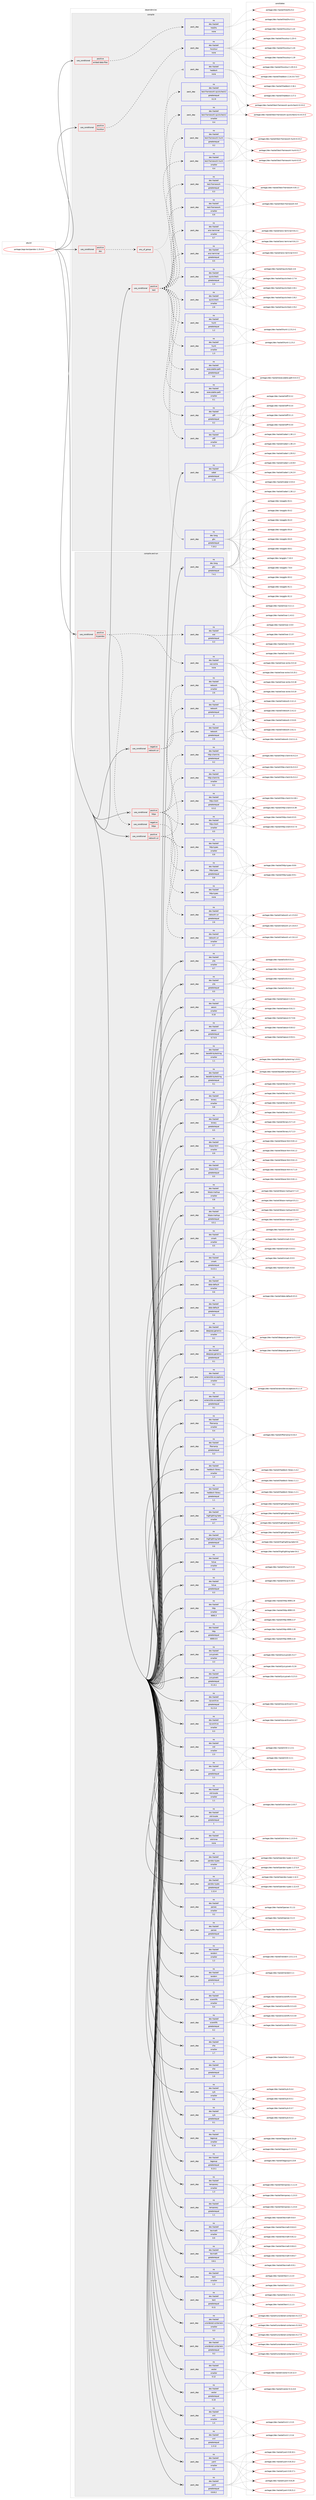 digraph prolog {

# *************
# Graph options
# *************

newrank=true;
concentrate=true;
compound=true;
graph [rankdir=LR,fontname=Helvetica,fontsize=10,ranksep=1.5];#, ranksep=2.5, nodesep=0.2];
edge  [arrowhead=vee];
node  [fontname=Helvetica,fontsize=10];

# **********
# The ebuild
# **********

subgraph cluster_leftcol {
color=gray;
rank=same;
label=<<i>ebuild</i>>;
id [label="portage://app-text/pandoc-1.15.0.6", color=red, width=4, href="../app-text/pandoc-1.15.0.6.svg"];
}

# ****************
# The dependencies
# ****************

subgraph cluster_midcol {
color=gray;
label=<<i>dependencies</i>>;
subgraph cluster_compile {
fillcolor="#eeeeee";
style=filled;
label=<<i>compile</i>>;
subgraph cond11079 {
dependency46027 [label=<<TABLE BORDER="0" CELLBORDER="1" CELLSPACING="0" CELLPADDING="4"><TR><TD ROWSPAN="3" CELLPADDING="10">use_conditional</TD></TR><TR><TD>positive</TD></TR><TR><TD>doc</TD></TR></TABLE>>, shape=none, color=red];
subgraph any775 {
dependency46028 [label=<<TABLE BORDER="0" CELLBORDER="1" CELLSPACING="0" CELLPADDING="4"><TR><TD CELLPADDING="10">any_of_group</TD></TR></TABLE>>, shape=none, color=red];subgraph pack34149 {
dependency46029 [label=<<TABLE BORDER="0" CELLBORDER="1" CELLSPACING="0" CELLPADDING="4" WIDTH="220"><TR><TD ROWSPAN="6" CELLPADDING="30">pack_dep</TD></TR><TR><TD WIDTH="110">no</TD></TR><TR><TD>dev-haskell</TD></TR><TR><TD>haddock</TD></TR><TR><TD>none</TD></TR><TR><TD></TD></TR></TABLE>>, shape=none, color=blue];
}
dependency46028:e -> dependency46029:w [weight=20,style="dotted",arrowhead="oinv"];
subgraph pack34150 {
dependency46030 [label=<<TABLE BORDER="0" CELLBORDER="1" CELLSPACING="0" CELLPADDING="4" WIDTH="220"><TR><TD ROWSPAN="6" CELLPADDING="30">pack_dep</TD></TR><TR><TD WIDTH="110">no</TD></TR><TR><TD>dev-lang</TD></TR><TR><TD>ghc</TD></TR><TR><TD>greaterequal</TD></TR><TR><TD>7.10.2</TD></TR></TABLE>>, shape=none, color=blue];
}
dependency46028:e -> dependency46030:w [weight=20,style="dotted",arrowhead="oinv"];
}
dependency46027:e -> dependency46028:w [weight=20,style="dashed",arrowhead="vee"];
}
id:e -> dependency46027:w [weight=20,style="solid",arrowhead="vee"];
subgraph cond11080 {
dependency46031 [label=<<TABLE BORDER="0" CELLBORDER="1" CELLSPACING="0" CELLPADDING="4"><TR><TD ROWSPAN="3" CELLPADDING="10">use_conditional</TD></TR><TR><TD>positive</TD></TR><TR><TD>embed-data-files</TD></TR></TABLE>>, shape=none, color=red];
subgraph pack34151 {
dependency46032 [label=<<TABLE BORDER="0" CELLBORDER="1" CELLSPACING="0" CELLPADDING="4" WIDTH="220"><TR><TD ROWSPAN="6" CELLPADDING="30">pack_dep</TD></TR><TR><TD WIDTH="110">no</TD></TR><TR><TD>dev-haskell</TD></TR><TR><TD>hsb2hs</TD></TR><TR><TD>none</TD></TR><TR><TD></TD></TR></TABLE>>, shape=none, color=blue];
}
dependency46031:e -> dependency46032:w [weight=20,style="dashed",arrowhead="vee"];
}
id:e -> dependency46031:w [weight=20,style="solid",arrowhead="vee"];
subgraph cond11081 {
dependency46033 [label=<<TABLE BORDER="0" CELLBORDER="1" CELLSPACING="0" CELLPADDING="4"><TR><TD ROWSPAN="3" CELLPADDING="10">use_conditional</TD></TR><TR><TD>positive</TD></TR><TR><TD>hscolour</TD></TR></TABLE>>, shape=none, color=red];
subgraph pack34152 {
dependency46034 [label=<<TABLE BORDER="0" CELLBORDER="1" CELLSPACING="0" CELLPADDING="4" WIDTH="220"><TR><TD ROWSPAN="6" CELLPADDING="30">pack_dep</TD></TR><TR><TD WIDTH="110">no</TD></TR><TR><TD>dev-haskell</TD></TR><TR><TD>hscolour</TD></TR><TR><TD>none</TD></TR><TR><TD></TD></TR></TABLE>>, shape=none, color=blue];
}
dependency46033:e -> dependency46034:w [weight=20,style="dashed",arrowhead="vee"];
}
id:e -> dependency46033:w [weight=20,style="solid",arrowhead="vee"];
subgraph cond11082 {
dependency46035 [label=<<TABLE BORDER="0" CELLBORDER="1" CELLSPACING="0" CELLPADDING="4"><TR><TD ROWSPAN="3" CELLPADDING="10">use_conditional</TD></TR><TR><TD>positive</TD></TR><TR><TD>test</TD></TR></TABLE>>, shape=none, color=red];
subgraph pack34153 {
dependency46036 [label=<<TABLE BORDER="0" CELLBORDER="1" CELLSPACING="0" CELLPADDING="4" WIDTH="220"><TR><TD ROWSPAN="6" CELLPADDING="30">pack_dep</TD></TR><TR><TD WIDTH="110">no</TD></TR><TR><TD>dev-haskell</TD></TR><TR><TD>ansi-terminal</TD></TR><TR><TD>greaterequal</TD></TR><TR><TD>0.5</TD></TR></TABLE>>, shape=none, color=blue];
}
dependency46035:e -> dependency46036:w [weight=20,style="dashed",arrowhead="vee"];
subgraph pack34154 {
dependency46037 [label=<<TABLE BORDER="0" CELLBORDER="1" CELLSPACING="0" CELLPADDING="4" WIDTH="220"><TR><TD ROWSPAN="6" CELLPADDING="30">pack_dep</TD></TR><TR><TD WIDTH="110">no</TD></TR><TR><TD>dev-haskell</TD></TR><TR><TD>ansi-terminal</TD></TR><TR><TD>smaller</TD></TR><TR><TD>0.7</TD></TR></TABLE>>, shape=none, color=blue];
}
dependency46035:e -> dependency46037:w [weight=20,style="dashed",arrowhead="vee"];
subgraph pack34155 {
dependency46038 [label=<<TABLE BORDER="0" CELLBORDER="1" CELLSPACING="0" CELLPADDING="4" WIDTH="220"><TR><TD ROWSPAN="6" CELLPADDING="30">pack_dep</TD></TR><TR><TD WIDTH="110">no</TD></TR><TR><TD>dev-haskell</TD></TR><TR><TD>diff</TD></TR><TR><TD>greaterequal</TD></TR><TR><TD>0.2</TD></TR></TABLE>>, shape=none, color=blue];
}
dependency46035:e -> dependency46038:w [weight=20,style="dashed",arrowhead="vee"];
subgraph pack34156 {
dependency46039 [label=<<TABLE BORDER="0" CELLBORDER="1" CELLSPACING="0" CELLPADDING="4" WIDTH="220"><TR><TD ROWSPAN="6" CELLPADDING="30">pack_dep</TD></TR><TR><TD WIDTH="110">no</TD></TR><TR><TD>dev-haskell</TD></TR><TR><TD>diff</TD></TR><TR><TD>smaller</TD></TR><TR><TD>0.4</TD></TR></TABLE>>, shape=none, color=blue];
}
dependency46035:e -> dependency46039:w [weight=20,style="dashed",arrowhead="vee"];
subgraph pack34157 {
dependency46040 [label=<<TABLE BORDER="0" CELLBORDER="1" CELLSPACING="0" CELLPADDING="4" WIDTH="220"><TR><TD ROWSPAN="6" CELLPADDING="30">pack_dep</TD></TR><TR><TD WIDTH="110">no</TD></TR><TR><TD>dev-haskell</TD></TR><TR><TD>executable-path</TD></TR><TR><TD>greaterequal</TD></TR><TR><TD>0.0</TD></TR></TABLE>>, shape=none, color=blue];
}
dependency46035:e -> dependency46040:w [weight=20,style="dashed",arrowhead="vee"];
subgraph pack34158 {
dependency46041 [label=<<TABLE BORDER="0" CELLBORDER="1" CELLSPACING="0" CELLPADDING="4" WIDTH="220"><TR><TD ROWSPAN="6" CELLPADDING="30">pack_dep</TD></TR><TR><TD WIDTH="110">no</TD></TR><TR><TD>dev-haskell</TD></TR><TR><TD>executable-path</TD></TR><TR><TD>smaller</TD></TR><TR><TD>0.1</TD></TR></TABLE>>, shape=none, color=blue];
}
dependency46035:e -> dependency46041:w [weight=20,style="dashed",arrowhead="vee"];
subgraph pack34159 {
dependency46042 [label=<<TABLE BORDER="0" CELLBORDER="1" CELLSPACING="0" CELLPADDING="4" WIDTH="220"><TR><TD ROWSPAN="6" CELLPADDING="30">pack_dep</TD></TR><TR><TD WIDTH="110">no</TD></TR><TR><TD>dev-haskell</TD></TR><TR><TD>hunit</TD></TR><TR><TD>greaterequal</TD></TR><TR><TD>1.2</TD></TR></TABLE>>, shape=none, color=blue];
}
dependency46035:e -> dependency46042:w [weight=20,style="dashed",arrowhead="vee"];
subgraph pack34160 {
dependency46043 [label=<<TABLE BORDER="0" CELLBORDER="1" CELLSPACING="0" CELLPADDING="4" WIDTH="220"><TR><TD ROWSPAN="6" CELLPADDING="30">pack_dep</TD></TR><TR><TD WIDTH="110">no</TD></TR><TR><TD>dev-haskell</TD></TR><TR><TD>hunit</TD></TR><TR><TD>smaller</TD></TR><TR><TD>1.3</TD></TR></TABLE>>, shape=none, color=blue];
}
dependency46035:e -> dependency46043:w [weight=20,style="dashed",arrowhead="vee"];
subgraph pack34161 {
dependency46044 [label=<<TABLE BORDER="0" CELLBORDER="1" CELLSPACING="0" CELLPADDING="4" WIDTH="220"><TR><TD ROWSPAN="6" CELLPADDING="30">pack_dep</TD></TR><TR><TD WIDTH="110">no</TD></TR><TR><TD>dev-haskell</TD></TR><TR><TD>quickcheck</TD></TR><TR><TD>greaterequal</TD></TR><TR><TD>2.4</TD></TR></TABLE>>, shape=none, color=blue];
}
dependency46035:e -> dependency46044:w [weight=20,style="dashed",arrowhead="vee"];
subgraph pack34162 {
dependency46045 [label=<<TABLE BORDER="0" CELLBORDER="1" CELLSPACING="0" CELLPADDING="4" WIDTH="220"><TR><TD ROWSPAN="6" CELLPADDING="30">pack_dep</TD></TR><TR><TD WIDTH="110">no</TD></TR><TR><TD>dev-haskell</TD></TR><TR><TD>quickcheck</TD></TR><TR><TD>smaller</TD></TR><TR><TD>2.9</TD></TR></TABLE>>, shape=none, color=blue];
}
dependency46035:e -> dependency46045:w [weight=20,style="dashed",arrowhead="vee"];
subgraph pack34163 {
dependency46046 [label=<<TABLE BORDER="0" CELLBORDER="1" CELLSPACING="0" CELLPADDING="4" WIDTH="220"><TR><TD ROWSPAN="6" CELLPADDING="30">pack_dep</TD></TR><TR><TD WIDTH="110">no</TD></TR><TR><TD>dev-haskell</TD></TR><TR><TD>test-framework</TD></TR><TR><TD>greaterequal</TD></TR><TR><TD>0.3</TD></TR></TABLE>>, shape=none, color=blue];
}
dependency46035:e -> dependency46046:w [weight=20,style="dashed",arrowhead="vee"];
subgraph pack34164 {
dependency46047 [label=<<TABLE BORDER="0" CELLBORDER="1" CELLSPACING="0" CELLPADDING="4" WIDTH="220"><TR><TD ROWSPAN="6" CELLPADDING="30">pack_dep</TD></TR><TR><TD WIDTH="110">no</TD></TR><TR><TD>dev-haskell</TD></TR><TR><TD>test-framework</TD></TR><TR><TD>smaller</TD></TR><TR><TD>0.9</TD></TR></TABLE>>, shape=none, color=blue];
}
dependency46035:e -> dependency46047:w [weight=20,style="dashed",arrowhead="vee"];
subgraph pack34165 {
dependency46048 [label=<<TABLE BORDER="0" CELLBORDER="1" CELLSPACING="0" CELLPADDING="4" WIDTH="220"><TR><TD ROWSPAN="6" CELLPADDING="30">pack_dep</TD></TR><TR><TD WIDTH="110">no</TD></TR><TR><TD>dev-haskell</TD></TR><TR><TD>test-framework-hunit</TD></TR><TR><TD>greaterequal</TD></TR><TR><TD>0.2</TD></TR></TABLE>>, shape=none, color=blue];
}
dependency46035:e -> dependency46048:w [weight=20,style="dashed",arrowhead="vee"];
subgraph pack34166 {
dependency46049 [label=<<TABLE BORDER="0" CELLBORDER="1" CELLSPACING="0" CELLPADDING="4" WIDTH="220"><TR><TD ROWSPAN="6" CELLPADDING="30">pack_dep</TD></TR><TR><TD WIDTH="110">no</TD></TR><TR><TD>dev-haskell</TD></TR><TR><TD>test-framework-hunit</TD></TR><TR><TD>smaller</TD></TR><TR><TD>0.4</TD></TR></TABLE>>, shape=none, color=blue];
}
dependency46035:e -> dependency46049:w [weight=20,style="dashed",arrowhead="vee"];
subgraph pack34167 {
dependency46050 [label=<<TABLE BORDER="0" CELLBORDER="1" CELLSPACING="0" CELLPADDING="4" WIDTH="220"><TR><TD ROWSPAN="6" CELLPADDING="30">pack_dep</TD></TR><TR><TD WIDTH="110">no</TD></TR><TR><TD>dev-haskell</TD></TR><TR><TD>test-framework-quickcheck2</TD></TR><TR><TD>greaterequal</TD></TR><TR><TD>0.2.9</TD></TR></TABLE>>, shape=none, color=blue];
}
dependency46035:e -> dependency46050:w [weight=20,style="dashed",arrowhead="vee"];
subgraph pack34168 {
dependency46051 [label=<<TABLE BORDER="0" CELLBORDER="1" CELLSPACING="0" CELLPADDING="4" WIDTH="220"><TR><TD ROWSPAN="6" CELLPADDING="30">pack_dep</TD></TR><TR><TD WIDTH="110">no</TD></TR><TR><TD>dev-haskell</TD></TR><TR><TD>test-framework-quickcheck2</TD></TR><TR><TD>smaller</TD></TR><TR><TD>0.4</TD></TR></TABLE>>, shape=none, color=blue];
}
dependency46035:e -> dependency46051:w [weight=20,style="dashed",arrowhead="vee"];
}
id:e -> dependency46035:w [weight=20,style="solid",arrowhead="vee"];
subgraph pack34169 {
dependency46052 [label=<<TABLE BORDER="0" CELLBORDER="1" CELLSPACING="0" CELLPADDING="4" WIDTH="220"><TR><TD ROWSPAN="6" CELLPADDING="30">pack_dep</TD></TR><TR><TD WIDTH="110">no</TD></TR><TR><TD>dev-haskell</TD></TR><TR><TD>cabal</TD></TR><TR><TD>greaterequal</TD></TR><TR><TD>1.10</TD></TR></TABLE>>, shape=none, color=blue];
}
id:e -> dependency46052:w [weight=20,style="solid",arrowhead="vee"];
}
subgraph cluster_compileandrun {
fillcolor="#eeeeee";
style=filled;
label=<<i>compile and run</i>>;
subgraph cond11083 {
dependency46053 [label=<<TABLE BORDER="0" CELLBORDER="1" CELLSPACING="0" CELLPADDING="4"><TR><TD ROWSPAN="3" CELLPADDING="10">use_conditional</TD></TR><TR><TD>negative</TD></TR><TR><TD>network-uri</TD></TR></TABLE>>, shape=none, color=red];
subgraph pack34170 {
dependency46054 [label=<<TABLE BORDER="0" CELLBORDER="1" CELLSPACING="0" CELLPADDING="4" WIDTH="220"><TR><TD ROWSPAN="6" CELLPADDING="30">pack_dep</TD></TR><TR><TD WIDTH="110">no</TD></TR><TR><TD>dev-haskell</TD></TR><TR><TD>network</TD></TR><TR><TD>greaterequal</TD></TR><TR><TD>2</TD></TR></TABLE>>, shape=none, color=blue];
}
dependency46053:e -> dependency46054:w [weight=20,style="dashed",arrowhead="vee"];
subgraph pack34171 {
dependency46055 [label=<<TABLE BORDER="0" CELLBORDER="1" CELLSPACING="0" CELLPADDING="4" WIDTH="220"><TR><TD ROWSPAN="6" CELLPADDING="30">pack_dep</TD></TR><TR><TD WIDTH="110">no</TD></TR><TR><TD>dev-haskell</TD></TR><TR><TD>network</TD></TR><TR><TD>smaller</TD></TR><TR><TD>2.6</TD></TR></TABLE>>, shape=none, color=blue];
}
dependency46053:e -> dependency46055:w [weight=20,style="dashed",arrowhead="vee"];
}
id:e -> dependency46053:w [weight=20,style="solid",arrowhead="odotvee"];
subgraph cond11084 {
dependency46056 [label=<<TABLE BORDER="0" CELLBORDER="1" CELLSPACING="0" CELLPADDING="4"><TR><TD ROWSPAN="3" CELLPADDING="10">use_conditional</TD></TR><TR><TD>positive</TD></TR><TR><TD>https</TD></TR></TABLE>>, shape=none, color=red];
subgraph pack34172 {
dependency46057 [label=<<TABLE BORDER="0" CELLBORDER="1" CELLSPACING="0" CELLPADDING="4" WIDTH="220"><TR><TD ROWSPAN="6" CELLPADDING="30">pack_dep</TD></TR><TR><TD WIDTH="110">no</TD></TR><TR><TD>dev-haskell</TD></TR><TR><TD>http-client</TD></TR><TR><TD>greaterequal</TD></TR><TR><TD>0.3.2</TD></TR></TABLE>>, shape=none, color=blue];
}
dependency46056:e -> dependency46057:w [weight=20,style="dashed",arrowhead="vee"];
subgraph pack34173 {
dependency46058 [label=<<TABLE BORDER="0" CELLBORDER="1" CELLSPACING="0" CELLPADDING="4" WIDTH="220"><TR><TD ROWSPAN="6" CELLPADDING="30">pack_dep</TD></TR><TR><TD WIDTH="110">no</TD></TR><TR><TD>dev-haskell</TD></TR><TR><TD>http-client</TD></TR><TR><TD>smaller</TD></TR><TR><TD>0.5</TD></TR></TABLE>>, shape=none, color=blue];
}
dependency46056:e -> dependency46058:w [weight=20,style="dashed",arrowhead="vee"];
subgraph pack34174 {
dependency46059 [label=<<TABLE BORDER="0" CELLBORDER="1" CELLSPACING="0" CELLPADDING="4" WIDTH="220"><TR><TD ROWSPAN="6" CELLPADDING="30">pack_dep</TD></TR><TR><TD WIDTH="110">no</TD></TR><TR><TD>dev-haskell</TD></TR><TR><TD>http-client-tls</TD></TR><TR><TD>greaterequal</TD></TR><TR><TD>0.2</TD></TR></TABLE>>, shape=none, color=blue];
}
dependency46056:e -> dependency46059:w [weight=20,style="dashed",arrowhead="vee"];
subgraph pack34175 {
dependency46060 [label=<<TABLE BORDER="0" CELLBORDER="1" CELLSPACING="0" CELLPADDING="4" WIDTH="220"><TR><TD ROWSPAN="6" CELLPADDING="30">pack_dep</TD></TR><TR><TD WIDTH="110">no</TD></TR><TR><TD>dev-haskell</TD></TR><TR><TD>http-client-tls</TD></TR><TR><TD>smaller</TD></TR><TR><TD>0.3</TD></TR></TABLE>>, shape=none, color=blue];
}
dependency46056:e -> dependency46060:w [weight=20,style="dashed",arrowhead="vee"];
subgraph pack34176 {
dependency46061 [label=<<TABLE BORDER="0" CELLBORDER="1" CELLSPACING="0" CELLPADDING="4" WIDTH="220"><TR><TD ROWSPAN="6" CELLPADDING="30">pack_dep</TD></TR><TR><TD WIDTH="110">no</TD></TR><TR><TD>dev-haskell</TD></TR><TR><TD>http-types</TD></TR><TR><TD>greaterequal</TD></TR><TR><TD>0.8</TD></TR></TABLE>>, shape=none, color=blue];
}
dependency46056:e -> dependency46061:w [weight=20,style="dashed",arrowhead="vee"];
subgraph pack34177 {
dependency46062 [label=<<TABLE BORDER="0" CELLBORDER="1" CELLSPACING="0" CELLPADDING="4" WIDTH="220"><TR><TD ROWSPAN="6" CELLPADDING="30">pack_dep</TD></TR><TR><TD WIDTH="110">no</TD></TR><TR><TD>dev-haskell</TD></TR><TR><TD>http-types</TD></TR><TR><TD>smaller</TD></TR><TR><TD>0.9</TD></TR></TABLE>>, shape=none, color=blue];
}
dependency46056:e -> dependency46062:w [weight=20,style="dashed",arrowhead="vee"];
}
id:e -> dependency46056:w [weight=20,style="solid",arrowhead="odotvee"];
subgraph cond11085 {
dependency46063 [label=<<TABLE BORDER="0" CELLBORDER="1" CELLSPACING="0" CELLPADDING="4"><TR><TD ROWSPAN="3" CELLPADDING="10">use_conditional</TD></TR><TR><TD>positive</TD></TR><TR><TD>network-uri</TD></TR></TABLE>>, shape=none, color=red];
subgraph pack34178 {
dependency46064 [label=<<TABLE BORDER="0" CELLBORDER="1" CELLSPACING="0" CELLPADDING="4" WIDTH="220"><TR><TD ROWSPAN="6" CELLPADDING="30">pack_dep</TD></TR><TR><TD WIDTH="110">no</TD></TR><TR><TD>dev-haskell</TD></TR><TR><TD>network</TD></TR><TR><TD>greaterequal</TD></TR><TR><TD>2.6</TD></TR></TABLE>>, shape=none, color=blue];
}
dependency46063:e -> dependency46064:w [weight=20,style="dashed",arrowhead="vee"];
subgraph pack34179 {
dependency46065 [label=<<TABLE BORDER="0" CELLBORDER="1" CELLSPACING="0" CELLPADDING="4" WIDTH="220"><TR><TD ROWSPAN="6" CELLPADDING="30">pack_dep</TD></TR><TR><TD WIDTH="110">no</TD></TR><TR><TD>dev-haskell</TD></TR><TR><TD>network-uri</TD></TR><TR><TD>greaterequal</TD></TR><TR><TD>2.6</TD></TR></TABLE>>, shape=none, color=blue];
}
dependency46063:e -> dependency46065:w [weight=20,style="dashed",arrowhead="vee"];
subgraph pack34180 {
dependency46066 [label=<<TABLE BORDER="0" CELLBORDER="1" CELLSPACING="0" CELLPADDING="4" WIDTH="220"><TR><TD ROWSPAN="6" CELLPADDING="30">pack_dep</TD></TR><TR><TD WIDTH="110">no</TD></TR><TR><TD>dev-haskell</TD></TR><TR><TD>network-uri</TD></TR><TR><TD>smaller</TD></TR><TR><TD>2.7</TD></TR></TABLE>>, shape=none, color=blue];
}
dependency46063:e -> dependency46066:w [weight=20,style="dashed",arrowhead="vee"];
}
id:e -> dependency46063:w [weight=20,style="solid",arrowhead="odotvee"];
subgraph cond11086 {
dependency46067 [label=<<TABLE BORDER="0" CELLBORDER="1" CELLSPACING="0" CELLPADDING="4"><TR><TD ROWSPAN="3" CELLPADDING="10">use_conditional</TD></TR><TR><TD>positive</TD></TR><TR><TD>trypandoc</TD></TR></TABLE>>, shape=none, color=red];
subgraph pack34181 {
dependency46068 [label=<<TABLE BORDER="0" CELLBORDER="1" CELLSPACING="0" CELLPADDING="4" WIDTH="220"><TR><TD ROWSPAN="6" CELLPADDING="30">pack_dep</TD></TR><TR><TD WIDTH="110">no</TD></TR><TR><TD>dev-haskell</TD></TR><TR><TD>wai</TD></TR><TR><TD>greaterequal</TD></TR><TR><TD>0.3</TD></TR></TABLE>>, shape=none, color=blue];
}
dependency46067:e -> dependency46068:w [weight=20,style="dashed",arrowhead="vee"];
subgraph pack34182 {
dependency46069 [label=<<TABLE BORDER="0" CELLBORDER="1" CELLSPACING="0" CELLPADDING="4" WIDTH="220"><TR><TD ROWSPAN="6" CELLPADDING="30">pack_dep</TD></TR><TR><TD WIDTH="110">no</TD></TR><TR><TD>dev-haskell</TD></TR><TR><TD>wai-extra</TD></TR><TR><TD>none</TD></TR><TR><TD></TD></TR></TABLE>>, shape=none, color=blue];
}
dependency46067:e -> dependency46069:w [weight=20,style="dashed",arrowhead="vee"];
subgraph cond11087 {
dependency46070 [label=<<TABLE BORDER="0" CELLBORDER="1" CELLSPACING="0" CELLPADDING="4"><TR><TD ROWSPAN="3" CELLPADDING="10">use_conditional</TD></TR><TR><TD>negative</TD></TR><TR><TD>https</TD></TR></TABLE>>, shape=none, color=red];
subgraph pack34183 {
dependency46071 [label=<<TABLE BORDER="0" CELLBORDER="1" CELLSPACING="0" CELLPADDING="4" WIDTH="220"><TR><TD ROWSPAN="6" CELLPADDING="30">pack_dep</TD></TR><TR><TD WIDTH="110">no</TD></TR><TR><TD>dev-haskell</TD></TR><TR><TD>http-types</TD></TR><TR><TD>none</TD></TR><TR><TD></TD></TR></TABLE>>, shape=none, color=blue];
}
dependency46070:e -> dependency46071:w [weight=20,style="dashed",arrowhead="vee"];
}
dependency46067:e -> dependency46070:w [weight=20,style="dashed",arrowhead="vee"];
}
id:e -> dependency46067:w [weight=20,style="solid",arrowhead="odotvee"];
subgraph pack34184 {
dependency46072 [label=<<TABLE BORDER="0" CELLBORDER="1" CELLSPACING="0" CELLPADDING="4" WIDTH="220"><TR><TD ROWSPAN="6" CELLPADDING="30">pack_dep</TD></TR><TR><TD WIDTH="110">no</TD></TR><TR><TD>dev-haskell</TD></TR><TR><TD>aeson</TD></TR><TR><TD>greaterequal</TD></TR><TR><TD>0.7.0.5</TD></TR></TABLE>>, shape=none, color=blue];
}
id:e -> dependency46072:w [weight=20,style="solid",arrowhead="odotvee"];
subgraph pack34185 {
dependency46073 [label=<<TABLE BORDER="0" CELLBORDER="1" CELLSPACING="0" CELLPADDING="4" WIDTH="220"><TR><TD ROWSPAN="6" CELLPADDING="30">pack_dep</TD></TR><TR><TD WIDTH="110">no</TD></TR><TR><TD>dev-haskell</TD></TR><TR><TD>aeson</TD></TR><TR><TD>smaller</TD></TR><TR><TD>0.10</TD></TR></TABLE>>, shape=none, color=blue];
}
id:e -> dependency46073:w [weight=20,style="solid",arrowhead="odotvee"];
subgraph pack34186 {
dependency46074 [label=<<TABLE BORDER="0" CELLBORDER="1" CELLSPACING="0" CELLPADDING="4" WIDTH="220"><TR><TD ROWSPAN="6" CELLPADDING="30">pack_dep</TD></TR><TR><TD WIDTH="110">no</TD></TR><TR><TD>dev-haskell</TD></TR><TR><TD>base64-bytestring</TD></TR><TR><TD>greaterequal</TD></TR><TR><TD>0.1</TD></TR></TABLE>>, shape=none, color=blue];
}
id:e -> dependency46074:w [weight=20,style="solid",arrowhead="odotvee"];
subgraph pack34187 {
dependency46075 [label=<<TABLE BORDER="0" CELLBORDER="1" CELLSPACING="0" CELLPADDING="4" WIDTH="220"><TR><TD ROWSPAN="6" CELLPADDING="30">pack_dep</TD></TR><TR><TD WIDTH="110">no</TD></TR><TR><TD>dev-haskell</TD></TR><TR><TD>base64-bytestring</TD></TR><TR><TD>smaller</TD></TR><TR><TD>1.1</TD></TR></TABLE>>, shape=none, color=blue];
}
id:e -> dependency46075:w [weight=20,style="solid",arrowhead="odotvee"];
subgraph pack34188 {
dependency46076 [label=<<TABLE BORDER="0" CELLBORDER="1" CELLSPACING="0" CELLPADDING="4" WIDTH="220"><TR><TD ROWSPAN="6" CELLPADDING="30">pack_dep</TD></TR><TR><TD WIDTH="110">no</TD></TR><TR><TD>dev-haskell</TD></TR><TR><TD>binary</TD></TR><TR><TD>greaterequal</TD></TR><TR><TD>0.5</TD></TR></TABLE>>, shape=none, color=blue];
}
id:e -> dependency46076:w [weight=20,style="solid",arrowhead="odotvee"];
subgraph pack34189 {
dependency46077 [label=<<TABLE BORDER="0" CELLBORDER="1" CELLSPACING="0" CELLPADDING="4" WIDTH="220"><TR><TD ROWSPAN="6" CELLPADDING="30">pack_dep</TD></TR><TR><TD WIDTH="110">no</TD></TR><TR><TD>dev-haskell</TD></TR><TR><TD>binary</TD></TR><TR><TD>smaller</TD></TR><TR><TD>0.8</TD></TR></TABLE>>, shape=none, color=blue];
}
id:e -> dependency46077:w [weight=20,style="solid",arrowhead="odotvee"];
subgraph pack34190 {
dependency46078 [label=<<TABLE BORDER="0" CELLBORDER="1" CELLSPACING="0" CELLPADDING="4" WIDTH="220"><TR><TD ROWSPAN="6" CELLPADDING="30">pack_dep</TD></TR><TR><TD WIDTH="110">no</TD></TR><TR><TD>dev-haskell</TD></TR><TR><TD>blaze-html</TD></TR><TR><TD>greaterequal</TD></TR><TR><TD>0.5</TD></TR></TABLE>>, shape=none, color=blue];
}
id:e -> dependency46078:w [weight=20,style="solid",arrowhead="odotvee"];
subgraph pack34191 {
dependency46079 [label=<<TABLE BORDER="0" CELLBORDER="1" CELLSPACING="0" CELLPADDING="4" WIDTH="220"><TR><TD ROWSPAN="6" CELLPADDING="30">pack_dep</TD></TR><TR><TD WIDTH="110">no</TD></TR><TR><TD>dev-haskell</TD></TR><TR><TD>blaze-html</TD></TR><TR><TD>smaller</TD></TR><TR><TD>0.9</TD></TR></TABLE>>, shape=none, color=blue];
}
id:e -> dependency46079:w [weight=20,style="solid",arrowhead="odotvee"];
subgraph pack34192 {
dependency46080 [label=<<TABLE BORDER="0" CELLBORDER="1" CELLSPACING="0" CELLPADDING="4" WIDTH="220"><TR><TD ROWSPAN="6" CELLPADDING="30">pack_dep</TD></TR><TR><TD WIDTH="110">no</TD></TR><TR><TD>dev-haskell</TD></TR><TR><TD>blaze-markup</TD></TR><TR><TD>greaterequal</TD></TR><TR><TD>0.5.1</TD></TR></TABLE>>, shape=none, color=blue];
}
id:e -> dependency46080:w [weight=20,style="solid",arrowhead="odotvee"];
subgraph pack34193 {
dependency46081 [label=<<TABLE BORDER="0" CELLBORDER="1" CELLSPACING="0" CELLPADDING="4" WIDTH="220"><TR><TD ROWSPAN="6" CELLPADDING="30">pack_dep</TD></TR><TR><TD WIDTH="110">no</TD></TR><TR><TD>dev-haskell</TD></TR><TR><TD>blaze-markup</TD></TR><TR><TD>smaller</TD></TR><TR><TD>0.8</TD></TR></TABLE>>, shape=none, color=blue];
}
id:e -> dependency46081:w [weight=20,style="solid",arrowhead="odotvee"];
subgraph pack34194 {
dependency46082 [label=<<TABLE BORDER="0" CELLBORDER="1" CELLSPACING="0" CELLPADDING="4" WIDTH="220"><TR><TD ROWSPAN="6" CELLPADDING="30">pack_dep</TD></TR><TR><TD WIDTH="110">no</TD></TR><TR><TD>dev-haskell</TD></TR><TR><TD>cmark</TD></TR><TR><TD>greaterequal</TD></TR><TR><TD>0.4.0.1</TD></TR></TABLE>>, shape=none, color=blue];
}
id:e -> dependency46082:w [weight=20,style="solid",arrowhead="odotvee"];
subgraph pack34195 {
dependency46083 [label=<<TABLE BORDER="0" CELLBORDER="1" CELLSPACING="0" CELLPADDING="4" WIDTH="220"><TR><TD ROWSPAN="6" CELLPADDING="30">pack_dep</TD></TR><TR><TD WIDTH="110">no</TD></TR><TR><TD>dev-haskell</TD></TR><TR><TD>cmark</TD></TR><TR><TD>smaller</TD></TR><TR><TD>0.5</TD></TR></TABLE>>, shape=none, color=blue];
}
id:e -> dependency46083:w [weight=20,style="solid",arrowhead="odotvee"];
subgraph pack34196 {
dependency46084 [label=<<TABLE BORDER="0" CELLBORDER="1" CELLSPACING="0" CELLPADDING="4" WIDTH="220"><TR><TD ROWSPAN="6" CELLPADDING="30">pack_dep</TD></TR><TR><TD WIDTH="110">no</TD></TR><TR><TD>dev-haskell</TD></TR><TR><TD>data-default</TD></TR><TR><TD>greaterequal</TD></TR><TR><TD>0.4</TD></TR></TABLE>>, shape=none, color=blue];
}
id:e -> dependency46084:w [weight=20,style="solid",arrowhead="odotvee"];
subgraph pack34197 {
dependency46085 [label=<<TABLE BORDER="0" CELLBORDER="1" CELLSPACING="0" CELLPADDING="4" WIDTH="220"><TR><TD ROWSPAN="6" CELLPADDING="30">pack_dep</TD></TR><TR><TD WIDTH="110">no</TD></TR><TR><TD>dev-haskell</TD></TR><TR><TD>data-default</TD></TR><TR><TD>smaller</TD></TR><TR><TD>0.6</TD></TR></TABLE>>, shape=none, color=blue];
}
id:e -> dependency46085:w [weight=20,style="solid",arrowhead="odotvee"];
subgraph pack34198 {
dependency46086 [label=<<TABLE BORDER="0" CELLBORDER="1" CELLSPACING="0" CELLPADDING="4" WIDTH="220"><TR><TD ROWSPAN="6" CELLPADDING="30">pack_dep</TD></TR><TR><TD WIDTH="110">no</TD></TR><TR><TD>dev-haskell</TD></TR><TR><TD>deepseq-generics</TD></TR><TR><TD>greaterequal</TD></TR><TR><TD>0.1</TD></TR></TABLE>>, shape=none, color=blue];
}
id:e -> dependency46086:w [weight=20,style="solid",arrowhead="odotvee"];
subgraph pack34199 {
dependency46087 [label=<<TABLE BORDER="0" CELLBORDER="1" CELLSPACING="0" CELLPADDING="4" WIDTH="220"><TR><TD ROWSPAN="6" CELLPADDING="30">pack_dep</TD></TR><TR><TD WIDTH="110">no</TD></TR><TR><TD>dev-haskell</TD></TR><TR><TD>deepseq-generics</TD></TR><TR><TD>smaller</TD></TR><TR><TD>0.2</TD></TR></TABLE>>, shape=none, color=blue];
}
id:e -> dependency46087:w [weight=20,style="solid",arrowhead="odotvee"];
subgraph pack34200 {
dependency46088 [label=<<TABLE BORDER="0" CELLBORDER="1" CELLSPACING="0" CELLPADDING="4" WIDTH="220"><TR><TD ROWSPAN="6" CELLPADDING="30">pack_dep</TD></TR><TR><TD WIDTH="110">no</TD></TR><TR><TD>dev-haskell</TD></TR><TR><TD>extensible-exceptions</TD></TR><TR><TD>greaterequal</TD></TR><TR><TD>0.1</TD></TR></TABLE>>, shape=none, color=blue];
}
id:e -> dependency46088:w [weight=20,style="solid",arrowhead="odotvee"];
subgraph pack34201 {
dependency46089 [label=<<TABLE BORDER="0" CELLBORDER="1" CELLSPACING="0" CELLPADDING="4" WIDTH="220"><TR><TD ROWSPAN="6" CELLPADDING="30">pack_dep</TD></TR><TR><TD WIDTH="110">no</TD></TR><TR><TD>dev-haskell</TD></TR><TR><TD>extensible-exceptions</TD></TR><TR><TD>smaller</TD></TR><TR><TD>0.2</TD></TR></TABLE>>, shape=none, color=blue];
}
id:e -> dependency46089:w [weight=20,style="solid",arrowhead="odotvee"];
subgraph pack34202 {
dependency46090 [label=<<TABLE BORDER="0" CELLBORDER="1" CELLSPACING="0" CELLPADDING="4" WIDTH="220"><TR><TD ROWSPAN="6" CELLPADDING="30">pack_dep</TD></TR><TR><TD WIDTH="110">no</TD></TR><TR><TD>dev-haskell</TD></TR><TR><TD>filemanip</TD></TR><TR><TD>greaterequal</TD></TR><TR><TD>0.3</TD></TR></TABLE>>, shape=none, color=blue];
}
id:e -> dependency46090:w [weight=20,style="solid",arrowhead="odotvee"];
subgraph pack34203 {
dependency46091 [label=<<TABLE BORDER="0" CELLBORDER="1" CELLSPACING="0" CELLPADDING="4" WIDTH="220"><TR><TD ROWSPAN="6" CELLPADDING="30">pack_dep</TD></TR><TR><TD WIDTH="110">no</TD></TR><TR><TD>dev-haskell</TD></TR><TR><TD>filemanip</TD></TR><TR><TD>smaller</TD></TR><TR><TD>0.4</TD></TR></TABLE>>, shape=none, color=blue];
}
id:e -> dependency46091:w [weight=20,style="solid",arrowhead="odotvee"];
subgraph pack34204 {
dependency46092 [label=<<TABLE BORDER="0" CELLBORDER="1" CELLSPACING="0" CELLPADDING="4" WIDTH="220"><TR><TD ROWSPAN="6" CELLPADDING="30">pack_dep</TD></TR><TR><TD WIDTH="110">no</TD></TR><TR><TD>dev-haskell</TD></TR><TR><TD>haddock-library</TD></TR><TR><TD>greaterequal</TD></TR><TR><TD>1.1</TD></TR></TABLE>>, shape=none, color=blue];
}
id:e -> dependency46092:w [weight=20,style="solid",arrowhead="odotvee"];
subgraph pack34205 {
dependency46093 [label=<<TABLE BORDER="0" CELLBORDER="1" CELLSPACING="0" CELLPADDING="4" WIDTH="220"><TR><TD ROWSPAN="6" CELLPADDING="30">pack_dep</TD></TR><TR><TD WIDTH="110">no</TD></TR><TR><TD>dev-haskell</TD></TR><TR><TD>haddock-library</TD></TR><TR><TD>smaller</TD></TR><TR><TD>1.3</TD></TR></TABLE>>, shape=none, color=blue];
}
id:e -> dependency46093:w [weight=20,style="solid",arrowhead="odotvee"];
subgraph pack34206 {
dependency46094 [label=<<TABLE BORDER="0" CELLBORDER="1" CELLSPACING="0" CELLPADDING="4" WIDTH="220"><TR><TD ROWSPAN="6" CELLPADDING="30">pack_dep</TD></TR><TR><TD WIDTH="110">no</TD></TR><TR><TD>dev-haskell</TD></TR><TR><TD>highlighting-kate</TD></TR><TR><TD>greaterequal</TD></TR><TR><TD>0.6</TD></TR></TABLE>>, shape=none, color=blue];
}
id:e -> dependency46094:w [weight=20,style="solid",arrowhead="odotvee"];
subgraph pack34207 {
dependency46095 [label=<<TABLE BORDER="0" CELLBORDER="1" CELLSPACING="0" CELLPADDING="4" WIDTH="220"><TR><TD ROWSPAN="6" CELLPADDING="30">pack_dep</TD></TR><TR><TD WIDTH="110">no</TD></TR><TR><TD>dev-haskell</TD></TR><TR><TD>highlighting-kate</TD></TR><TR><TD>smaller</TD></TR><TR><TD>0.7</TD></TR></TABLE>>, shape=none, color=blue];
}
id:e -> dependency46095:w [weight=20,style="solid",arrowhead="odotvee"];
subgraph pack34208 {
dependency46096 [label=<<TABLE BORDER="0" CELLBORDER="1" CELLSPACING="0" CELLPADDING="4" WIDTH="220"><TR><TD ROWSPAN="6" CELLPADDING="30">pack_dep</TD></TR><TR><TD WIDTH="110">no</TD></TR><TR><TD>dev-haskell</TD></TR><TR><TD>hslua</TD></TR><TR><TD>greaterequal</TD></TR><TR><TD>0.3</TD></TR></TABLE>>, shape=none, color=blue];
}
id:e -> dependency46096:w [weight=20,style="solid",arrowhead="odotvee"];
subgraph pack34209 {
dependency46097 [label=<<TABLE BORDER="0" CELLBORDER="1" CELLSPACING="0" CELLPADDING="4" WIDTH="220"><TR><TD ROWSPAN="6" CELLPADDING="30">pack_dep</TD></TR><TR><TD WIDTH="110">no</TD></TR><TR><TD>dev-haskell</TD></TR><TR><TD>hslua</TD></TR><TR><TD>smaller</TD></TR><TR><TD>0.5</TD></TR></TABLE>>, shape=none, color=blue];
}
id:e -> dependency46097:w [weight=20,style="solid",arrowhead="odotvee"];
subgraph pack34210 {
dependency46098 [label=<<TABLE BORDER="0" CELLBORDER="1" CELLSPACING="0" CELLPADDING="4" WIDTH="220"><TR><TD ROWSPAN="6" CELLPADDING="30">pack_dep</TD></TR><TR><TD WIDTH="110">no</TD></TR><TR><TD>dev-haskell</TD></TR><TR><TD>http</TD></TR><TR><TD>greaterequal</TD></TR><TR><TD>4000.0.5</TD></TR></TABLE>>, shape=none, color=blue];
}
id:e -> dependency46098:w [weight=20,style="solid",arrowhead="odotvee"];
subgraph pack34211 {
dependency46099 [label=<<TABLE BORDER="0" CELLBORDER="1" CELLSPACING="0" CELLPADDING="4" WIDTH="220"><TR><TD ROWSPAN="6" CELLPADDING="30">pack_dep</TD></TR><TR><TD WIDTH="110">no</TD></TR><TR><TD>dev-haskell</TD></TR><TR><TD>http</TD></TR><TR><TD>smaller</TD></TR><TR><TD>4000.3</TD></TR></TABLE>>, shape=none, color=blue];
}
id:e -> dependency46099:w [weight=20,style="solid",arrowhead="odotvee"];
subgraph pack34212 {
dependency46100 [label=<<TABLE BORDER="0" CELLBORDER="1" CELLSPACING="0" CELLPADDING="4" WIDTH="220"><TR><TD ROWSPAN="6" CELLPADDING="30">pack_dep</TD></TR><TR><TD WIDTH="110">no</TD></TR><TR><TD>dev-haskell</TD></TR><TR><TD>juicypixels</TD></TR><TR><TD>greaterequal</TD></TR><TR><TD>3.1.6.1</TD></TR></TABLE>>, shape=none, color=blue];
}
id:e -> dependency46100:w [weight=20,style="solid",arrowhead="odotvee"];
subgraph pack34213 {
dependency46101 [label=<<TABLE BORDER="0" CELLBORDER="1" CELLSPACING="0" CELLPADDING="4" WIDTH="220"><TR><TD ROWSPAN="6" CELLPADDING="30">pack_dep</TD></TR><TR><TD WIDTH="110">no</TD></TR><TR><TD>dev-haskell</TD></TR><TR><TD>juicypixels</TD></TR><TR><TD>smaller</TD></TR><TR><TD>3.3</TD></TR></TABLE>>, shape=none, color=blue];
}
id:e -> dependency46101:w [weight=20,style="solid",arrowhead="odotvee"];
subgraph pack34214 {
dependency46102 [label=<<TABLE BORDER="0" CELLBORDER="1" CELLSPACING="0" CELLPADDING="4" WIDTH="220"><TR><TD ROWSPAN="6" CELLPADDING="30">pack_dep</TD></TR><TR><TD WIDTH="110">no</TD></TR><TR><TD>dev-haskell</TD></TR><TR><TD>mtl</TD></TR><TR><TD>greaterequal</TD></TR><TR><TD>1.1</TD></TR></TABLE>>, shape=none, color=blue];
}
id:e -> dependency46102:w [weight=20,style="solid",arrowhead="odotvee"];
subgraph pack34215 {
dependency46103 [label=<<TABLE BORDER="0" CELLBORDER="1" CELLSPACING="0" CELLPADDING="4" WIDTH="220"><TR><TD ROWSPAN="6" CELLPADDING="30">pack_dep</TD></TR><TR><TD WIDTH="110">no</TD></TR><TR><TD>dev-haskell</TD></TR><TR><TD>mtl</TD></TR><TR><TD>smaller</TD></TR><TR><TD>2.3</TD></TR></TABLE>>, shape=none, color=blue];
}
id:e -> dependency46103:w [weight=20,style="solid",arrowhead="odotvee"];
subgraph pack34216 {
dependency46104 [label=<<TABLE BORDER="0" CELLBORDER="1" CELLSPACING="0" CELLPADDING="4" WIDTH="220"><TR><TD ROWSPAN="6" CELLPADDING="30">pack_dep</TD></TR><TR><TD WIDTH="110">no</TD></TR><TR><TD>dev-haskell</TD></TR><TR><TD>old-locale</TD></TR><TR><TD>greaterequal</TD></TR><TR><TD>1</TD></TR></TABLE>>, shape=none, color=blue];
}
id:e -> dependency46104:w [weight=20,style="solid",arrowhead="odotvee"];
subgraph pack34217 {
dependency46105 [label=<<TABLE BORDER="0" CELLBORDER="1" CELLSPACING="0" CELLPADDING="4" WIDTH="220"><TR><TD ROWSPAN="6" CELLPADDING="30">pack_dep</TD></TR><TR><TD WIDTH="110">no</TD></TR><TR><TD>dev-haskell</TD></TR><TR><TD>old-locale</TD></TR><TR><TD>smaller</TD></TR><TR><TD>1.1</TD></TR></TABLE>>, shape=none, color=blue];
}
id:e -> dependency46105:w [weight=20,style="solid",arrowhead="odotvee"];
subgraph pack34218 {
dependency46106 [label=<<TABLE BORDER="0" CELLBORDER="1" CELLSPACING="0" CELLPADDING="4" WIDTH="220"><TR><TD ROWSPAN="6" CELLPADDING="30">pack_dep</TD></TR><TR><TD WIDTH="110">no</TD></TR><TR><TD>dev-haskell</TD></TR><TR><TD>old-time</TD></TR><TR><TD>none</TD></TR><TR><TD></TD></TR></TABLE>>, shape=none, color=blue];
}
id:e -> dependency46106:w [weight=20,style="solid",arrowhead="odotvee"];
subgraph pack34219 {
dependency46107 [label=<<TABLE BORDER="0" CELLBORDER="1" CELLSPACING="0" CELLPADDING="4" WIDTH="220"><TR><TD ROWSPAN="6" CELLPADDING="30">pack_dep</TD></TR><TR><TD WIDTH="110">no</TD></TR><TR><TD>dev-haskell</TD></TR><TR><TD>pandoc-types</TD></TR><TR><TD>greaterequal</TD></TR><TR><TD>1.12.4</TD></TR></TABLE>>, shape=none, color=blue];
}
id:e -> dependency46107:w [weight=20,style="solid",arrowhead="odotvee"];
subgraph pack34220 {
dependency46108 [label=<<TABLE BORDER="0" CELLBORDER="1" CELLSPACING="0" CELLPADDING="4" WIDTH="220"><TR><TD ROWSPAN="6" CELLPADDING="30">pack_dep</TD></TR><TR><TD WIDTH="110">no</TD></TR><TR><TD>dev-haskell</TD></TR><TR><TD>pandoc-types</TD></TR><TR><TD>smaller</TD></TR><TR><TD>1.13</TD></TR></TABLE>>, shape=none, color=blue];
}
id:e -> dependency46108:w [weight=20,style="solid",arrowhead="odotvee"];
subgraph pack34221 {
dependency46109 [label=<<TABLE BORDER="0" CELLBORDER="1" CELLSPACING="0" CELLPADDING="4" WIDTH="220"><TR><TD ROWSPAN="6" CELLPADDING="30">pack_dep</TD></TR><TR><TD WIDTH="110">no</TD></TR><TR><TD>dev-haskell</TD></TR><TR><TD>parsec</TD></TR><TR><TD>greaterequal</TD></TR><TR><TD>3.1</TD></TR></TABLE>>, shape=none, color=blue];
}
id:e -> dependency46109:w [weight=20,style="solid",arrowhead="odotvee"];
subgraph pack34222 {
dependency46110 [label=<<TABLE BORDER="0" CELLBORDER="1" CELLSPACING="0" CELLPADDING="4" WIDTH="220"><TR><TD ROWSPAN="6" CELLPADDING="30">pack_dep</TD></TR><TR><TD WIDTH="110">no</TD></TR><TR><TD>dev-haskell</TD></TR><TR><TD>parsec</TD></TR><TR><TD>smaller</TD></TR><TR><TD>3.2</TD></TR></TABLE>>, shape=none, color=blue];
}
id:e -> dependency46110:w [weight=20,style="solid",arrowhead="odotvee"];
subgraph pack34223 {
dependency46111 [label=<<TABLE BORDER="0" CELLBORDER="1" CELLSPACING="0" CELLPADDING="4" WIDTH="220"><TR><TD ROWSPAN="6" CELLPADDING="30">pack_dep</TD></TR><TR><TD WIDTH="110">no</TD></TR><TR><TD>dev-haskell</TD></TR><TR><TD>random</TD></TR><TR><TD>greaterequal</TD></TR><TR><TD>1</TD></TR></TABLE>>, shape=none, color=blue];
}
id:e -> dependency46111:w [weight=20,style="solid",arrowhead="odotvee"];
subgraph pack34224 {
dependency46112 [label=<<TABLE BORDER="0" CELLBORDER="1" CELLSPACING="0" CELLPADDING="4" WIDTH="220"><TR><TD ROWSPAN="6" CELLPADDING="30">pack_dep</TD></TR><TR><TD WIDTH="110">no</TD></TR><TR><TD>dev-haskell</TD></TR><TR><TD>random</TD></TR><TR><TD>smaller</TD></TR><TR><TD>1.2</TD></TR></TABLE>>, shape=none, color=blue];
}
id:e -> dependency46112:w [weight=20,style="solid",arrowhead="odotvee"];
subgraph pack34225 {
dependency46113 [label=<<TABLE BORDER="0" CELLBORDER="1" CELLSPACING="0" CELLPADDING="4" WIDTH="220"><TR><TD ROWSPAN="6" CELLPADDING="30">pack_dep</TD></TR><TR><TD WIDTH="110">no</TD></TR><TR><TD>dev-haskell</TD></TR><TR><TD>scientific</TD></TR><TR><TD>greaterequal</TD></TR><TR><TD>0.2</TD></TR></TABLE>>, shape=none, color=blue];
}
id:e -> dependency46113:w [weight=20,style="solid",arrowhead="odotvee"];
subgraph pack34226 {
dependency46114 [label=<<TABLE BORDER="0" CELLBORDER="1" CELLSPACING="0" CELLPADDING="4" WIDTH="220"><TR><TD ROWSPAN="6" CELLPADDING="30">pack_dep</TD></TR><TR><TD WIDTH="110">no</TD></TR><TR><TD>dev-haskell</TD></TR><TR><TD>scientific</TD></TR><TR><TD>smaller</TD></TR><TR><TD>0.4</TD></TR></TABLE>>, shape=none, color=blue];
}
id:e -> dependency46114:w [weight=20,style="solid",arrowhead="odotvee"];
subgraph pack34227 {
dependency46115 [label=<<TABLE BORDER="0" CELLBORDER="1" CELLSPACING="0" CELLPADDING="4" WIDTH="220"><TR><TD ROWSPAN="6" CELLPADDING="30">pack_dep</TD></TR><TR><TD WIDTH="110">no</TD></TR><TR><TD>dev-haskell</TD></TR><TR><TD>sha</TD></TR><TR><TD>greaterequal</TD></TR><TR><TD>1.6</TD></TR></TABLE>>, shape=none, color=blue];
}
id:e -> dependency46115:w [weight=20,style="solid",arrowhead="odotvee"];
subgraph pack34228 {
dependency46116 [label=<<TABLE BORDER="0" CELLBORDER="1" CELLSPACING="0" CELLPADDING="4" WIDTH="220"><TR><TD ROWSPAN="6" CELLPADDING="30">pack_dep</TD></TR><TR><TD WIDTH="110">no</TD></TR><TR><TD>dev-haskell</TD></TR><TR><TD>sha</TD></TR><TR><TD>smaller</TD></TR><TR><TD>1.7</TD></TR></TABLE>>, shape=none, color=blue];
}
id:e -> dependency46116:w [weight=20,style="solid",arrowhead="odotvee"];
subgraph pack34229 {
dependency46117 [label=<<TABLE BORDER="0" CELLBORDER="1" CELLSPACING="0" CELLPADDING="4" WIDTH="220"><TR><TD ROWSPAN="6" CELLPADDING="30">pack_dep</TD></TR><TR><TD WIDTH="110">no</TD></TR><TR><TD>dev-haskell</TD></TR><TR><TD>syb</TD></TR><TR><TD>greaterequal</TD></TR><TR><TD>0.1</TD></TR></TABLE>>, shape=none, color=blue];
}
id:e -> dependency46117:w [weight=20,style="solid",arrowhead="odotvee"];
subgraph pack34230 {
dependency46118 [label=<<TABLE BORDER="0" CELLBORDER="1" CELLSPACING="0" CELLPADDING="4" WIDTH="220"><TR><TD ROWSPAN="6" CELLPADDING="30">pack_dep</TD></TR><TR><TD WIDTH="110">no</TD></TR><TR><TD>dev-haskell</TD></TR><TR><TD>syb</TD></TR><TR><TD>smaller</TD></TR><TR><TD>0.6</TD></TR></TABLE>>, shape=none, color=blue];
}
id:e -> dependency46118:w [weight=20,style="solid",arrowhead="odotvee"];
subgraph pack34231 {
dependency46119 [label=<<TABLE BORDER="0" CELLBORDER="1" CELLSPACING="0" CELLPADDING="4" WIDTH="220"><TR><TD ROWSPAN="6" CELLPADDING="30">pack_dep</TD></TR><TR><TD WIDTH="110">no</TD></TR><TR><TD>dev-haskell</TD></TR><TR><TD>tagsoup</TD></TR><TR><TD>greaterequal</TD></TR><TR><TD>0.13.1</TD></TR></TABLE>>, shape=none, color=blue];
}
id:e -> dependency46119:w [weight=20,style="solid",arrowhead="odotvee"];
subgraph pack34232 {
dependency46120 [label=<<TABLE BORDER="0" CELLBORDER="1" CELLSPACING="0" CELLPADDING="4" WIDTH="220"><TR><TD ROWSPAN="6" CELLPADDING="30">pack_dep</TD></TR><TR><TD WIDTH="110">no</TD></TR><TR><TD>dev-haskell</TD></TR><TR><TD>tagsoup</TD></TR><TR><TD>smaller</TD></TR><TR><TD>0.14</TD></TR></TABLE>>, shape=none, color=blue];
}
id:e -> dependency46120:w [weight=20,style="solid",arrowhead="odotvee"];
subgraph pack34233 {
dependency46121 [label=<<TABLE BORDER="0" CELLBORDER="1" CELLSPACING="0" CELLPADDING="4" WIDTH="220"><TR><TD ROWSPAN="6" CELLPADDING="30">pack_dep</TD></TR><TR><TD WIDTH="110">no</TD></TR><TR><TD>dev-haskell</TD></TR><TR><TD>temporary</TD></TR><TR><TD>greaterequal</TD></TR><TR><TD>1.1</TD></TR></TABLE>>, shape=none, color=blue];
}
id:e -> dependency46121:w [weight=20,style="solid",arrowhead="odotvee"];
subgraph pack34234 {
dependency46122 [label=<<TABLE BORDER="0" CELLBORDER="1" CELLSPACING="0" CELLPADDING="4" WIDTH="220"><TR><TD ROWSPAN="6" CELLPADDING="30">pack_dep</TD></TR><TR><TD WIDTH="110">no</TD></TR><TR><TD>dev-haskell</TD></TR><TR><TD>temporary</TD></TR><TR><TD>smaller</TD></TR><TR><TD>1.3</TD></TR></TABLE>>, shape=none, color=blue];
}
id:e -> dependency46122:w [weight=20,style="solid",arrowhead="odotvee"];
subgraph pack34235 {
dependency46123 [label=<<TABLE BORDER="0" CELLBORDER="1" CELLSPACING="0" CELLPADDING="4" WIDTH="220"><TR><TD ROWSPAN="6" CELLPADDING="30">pack_dep</TD></TR><TR><TD WIDTH="110">no</TD></TR><TR><TD>dev-haskell</TD></TR><TR><TD>texmath</TD></TR><TR><TD>greaterequal</TD></TR><TR><TD>0.8.1</TD></TR></TABLE>>, shape=none, color=blue];
}
id:e -> dependency46123:w [weight=20,style="solid",arrowhead="odotvee"];
subgraph pack34236 {
dependency46124 [label=<<TABLE BORDER="0" CELLBORDER="1" CELLSPACING="0" CELLPADDING="4" WIDTH="220"><TR><TD ROWSPAN="6" CELLPADDING="30">pack_dep</TD></TR><TR><TD WIDTH="110">no</TD></TR><TR><TD>dev-haskell</TD></TR><TR><TD>texmath</TD></TR><TR><TD>smaller</TD></TR><TR><TD>0.9</TD></TR></TABLE>>, shape=none, color=blue];
}
id:e -> dependency46124:w [weight=20,style="solid",arrowhead="odotvee"];
subgraph pack34237 {
dependency46125 [label=<<TABLE BORDER="0" CELLBORDER="1" CELLSPACING="0" CELLPADDING="4" WIDTH="220"><TR><TD ROWSPAN="6" CELLPADDING="30">pack_dep</TD></TR><TR><TD WIDTH="110">no</TD></TR><TR><TD>dev-haskell</TD></TR><TR><TD>text</TD></TR><TR><TD>greaterequal</TD></TR><TR><TD>0.11</TD></TR></TABLE>>, shape=none, color=blue];
}
id:e -> dependency46125:w [weight=20,style="solid",arrowhead="odotvee"];
subgraph pack34238 {
dependency46126 [label=<<TABLE BORDER="0" CELLBORDER="1" CELLSPACING="0" CELLPADDING="4" WIDTH="220"><TR><TD ROWSPAN="6" CELLPADDING="30">pack_dep</TD></TR><TR><TD WIDTH="110">no</TD></TR><TR><TD>dev-haskell</TD></TR><TR><TD>text</TD></TR><TR><TD>smaller</TD></TR><TR><TD>1.3</TD></TR></TABLE>>, shape=none, color=blue];
}
id:e -> dependency46126:w [weight=20,style="solid",arrowhead="odotvee"];
subgraph pack34239 {
dependency46127 [label=<<TABLE BORDER="0" CELLBORDER="1" CELLSPACING="0" CELLPADDING="4" WIDTH="220"><TR><TD ROWSPAN="6" CELLPADDING="30">pack_dep</TD></TR><TR><TD WIDTH="110">no</TD></TR><TR><TD>dev-haskell</TD></TR><TR><TD>unordered-containers</TD></TR><TR><TD>greaterequal</TD></TR><TR><TD>0.2</TD></TR></TABLE>>, shape=none, color=blue];
}
id:e -> dependency46127:w [weight=20,style="solid",arrowhead="odotvee"];
subgraph pack34240 {
dependency46128 [label=<<TABLE BORDER="0" CELLBORDER="1" CELLSPACING="0" CELLPADDING="4" WIDTH="220"><TR><TD ROWSPAN="6" CELLPADDING="30">pack_dep</TD></TR><TR><TD WIDTH="110">no</TD></TR><TR><TD>dev-haskell</TD></TR><TR><TD>unordered-containers</TD></TR><TR><TD>smaller</TD></TR><TR><TD>0.3</TD></TR></TABLE>>, shape=none, color=blue];
}
id:e -> dependency46128:w [weight=20,style="solid",arrowhead="odotvee"];
subgraph pack34241 {
dependency46129 [label=<<TABLE BORDER="0" CELLBORDER="1" CELLSPACING="0" CELLPADDING="4" WIDTH="220"><TR><TD ROWSPAN="6" CELLPADDING="30">pack_dep</TD></TR><TR><TD WIDTH="110">no</TD></TR><TR><TD>dev-haskell</TD></TR><TR><TD>vector</TD></TR><TR><TD>greaterequal</TD></TR><TR><TD>0.10</TD></TR></TABLE>>, shape=none, color=blue];
}
id:e -> dependency46129:w [weight=20,style="solid",arrowhead="odotvee"];
subgraph pack34242 {
dependency46130 [label=<<TABLE BORDER="0" CELLBORDER="1" CELLSPACING="0" CELLPADDING="4" WIDTH="220"><TR><TD ROWSPAN="6" CELLPADDING="30">pack_dep</TD></TR><TR><TD WIDTH="110">no</TD></TR><TR><TD>dev-haskell</TD></TR><TR><TD>vector</TD></TR><TR><TD>smaller</TD></TR><TR><TD>0.12</TD></TR></TABLE>>, shape=none, color=blue];
}
id:e -> dependency46130:w [weight=20,style="solid",arrowhead="odotvee"];
subgraph pack34243 {
dependency46131 [label=<<TABLE BORDER="0" CELLBORDER="1" CELLSPACING="0" CELLPADDING="4" WIDTH="220"><TR><TD ROWSPAN="6" CELLPADDING="30">pack_dep</TD></TR><TR><TD WIDTH="110">no</TD></TR><TR><TD>dev-haskell</TD></TR><TR><TD>xml</TD></TR><TR><TD>greaterequal</TD></TR><TR><TD>1.3.12</TD></TR></TABLE>>, shape=none, color=blue];
}
id:e -> dependency46131:w [weight=20,style="solid",arrowhead="odotvee"];
subgraph pack34244 {
dependency46132 [label=<<TABLE BORDER="0" CELLBORDER="1" CELLSPACING="0" CELLPADDING="4" WIDTH="220"><TR><TD ROWSPAN="6" CELLPADDING="30">pack_dep</TD></TR><TR><TD WIDTH="110">no</TD></TR><TR><TD>dev-haskell</TD></TR><TR><TD>xml</TD></TR><TR><TD>smaller</TD></TR><TR><TD>1.4</TD></TR></TABLE>>, shape=none, color=blue];
}
id:e -> dependency46132:w [weight=20,style="solid",arrowhead="odotvee"];
subgraph pack34245 {
dependency46133 [label=<<TABLE BORDER="0" CELLBORDER="1" CELLSPACING="0" CELLPADDING="4" WIDTH="220"><TR><TD ROWSPAN="6" CELLPADDING="30">pack_dep</TD></TR><TR><TD WIDTH="110">no</TD></TR><TR><TD>dev-haskell</TD></TR><TR><TD>yaml</TD></TR><TR><TD>greaterequal</TD></TR><TR><TD>0.8.8.2</TD></TR></TABLE>>, shape=none, color=blue];
}
id:e -> dependency46133:w [weight=20,style="solid",arrowhead="odotvee"];
subgraph pack34246 {
dependency46134 [label=<<TABLE BORDER="0" CELLBORDER="1" CELLSPACING="0" CELLPADDING="4" WIDTH="220"><TR><TD ROWSPAN="6" CELLPADDING="30">pack_dep</TD></TR><TR><TD WIDTH="110">no</TD></TR><TR><TD>dev-haskell</TD></TR><TR><TD>yaml</TD></TR><TR><TD>smaller</TD></TR><TR><TD>0.9</TD></TR></TABLE>>, shape=none, color=blue];
}
id:e -> dependency46134:w [weight=20,style="solid",arrowhead="odotvee"];
subgraph pack34247 {
dependency46135 [label=<<TABLE BORDER="0" CELLBORDER="1" CELLSPACING="0" CELLPADDING="4" WIDTH="220"><TR><TD ROWSPAN="6" CELLPADDING="30">pack_dep</TD></TR><TR><TD WIDTH="110">no</TD></TR><TR><TD>dev-haskell</TD></TR><TR><TD>zip-archive</TD></TR><TR><TD>greaterequal</TD></TR><TR><TD>0.2.3.4</TD></TR></TABLE>>, shape=none, color=blue];
}
id:e -> dependency46135:w [weight=20,style="solid",arrowhead="odotvee"];
subgraph pack34248 {
dependency46136 [label=<<TABLE BORDER="0" CELLBORDER="1" CELLSPACING="0" CELLPADDING="4" WIDTH="220"><TR><TD ROWSPAN="6" CELLPADDING="30">pack_dep</TD></TR><TR><TD WIDTH="110">no</TD></TR><TR><TD>dev-haskell</TD></TR><TR><TD>zip-archive</TD></TR><TR><TD>smaller</TD></TR><TR><TD>0.3</TD></TR></TABLE>>, shape=none, color=blue];
}
id:e -> dependency46136:w [weight=20,style="solid",arrowhead="odotvee"];
subgraph pack34249 {
dependency46137 [label=<<TABLE BORDER="0" CELLBORDER="1" CELLSPACING="0" CELLPADDING="4" WIDTH="220"><TR><TD ROWSPAN="6" CELLPADDING="30">pack_dep</TD></TR><TR><TD WIDTH="110">no</TD></TR><TR><TD>dev-haskell</TD></TR><TR><TD>zlib</TD></TR><TR><TD>greaterequal</TD></TR><TR><TD>0.5</TD></TR></TABLE>>, shape=none, color=blue];
}
id:e -> dependency46137:w [weight=20,style="solid",arrowhead="odotvee"];
subgraph pack34250 {
dependency46138 [label=<<TABLE BORDER="0" CELLBORDER="1" CELLSPACING="0" CELLPADDING="4" WIDTH="220"><TR><TD ROWSPAN="6" CELLPADDING="30">pack_dep</TD></TR><TR><TD WIDTH="110">no</TD></TR><TR><TD>dev-haskell</TD></TR><TR><TD>zlib</TD></TR><TR><TD>smaller</TD></TR><TR><TD>0.7</TD></TR></TABLE>>, shape=none, color=blue];
}
id:e -> dependency46138:w [weight=20,style="solid",arrowhead="odotvee"];
subgraph pack34251 {
dependency46139 [label=<<TABLE BORDER="0" CELLBORDER="1" CELLSPACING="0" CELLPADDING="4" WIDTH="220"><TR><TD ROWSPAN="6" CELLPADDING="30">pack_dep</TD></TR><TR><TD WIDTH="110">no</TD></TR><TR><TD>dev-lang</TD></TR><TR><TD>ghc</TD></TR><TR><TD>greaterequal</TD></TR><TR><TD>7.4.1</TD></TR></TABLE>>, shape=none, color=blue];
}
id:e -> dependency46139:w [weight=20,style="solid",arrowhead="odotvee"];
}
subgraph cluster_run {
fillcolor="#eeeeee";
style=filled;
label=<<i>run</i>>;
}
}

# **************
# The candidates
# **************

subgraph cluster_choices {
rank=same;
color=gray;
label=<<i>candidates</i>>;

subgraph choice34149 {
color=black;
nodesep=1;
choiceportage1001011184510497115107101108108471049710010011199107455046495246514648465546564651 [label="portage://dev-haskell/haddock-2.14.3.0.7.8.3", color=red, width=4,href="../dev-haskell/haddock-2.14.3.0.7.8.3.svg"];
choiceportage100101118451049711510710110810847104971001001119910745504649544649 [label="portage://dev-haskell/haddock-2.16.1", color=red, width=4,href="../dev-haskell/haddock-2.16.1.svg"];
choiceportage100101118451049711510710110810847104971001001119910745504649554650 [label="portage://dev-haskell/haddock-2.17.2", color=red, width=4,href="../dev-haskell/haddock-2.17.2.svg"];
dependency46029:e -> choiceportage1001011184510497115107101108108471049710010011199107455046495246514648465546564651:w [style=dotted,weight="100"];
dependency46029:e -> choiceportage100101118451049711510710110810847104971001001119910745504649544649:w [style=dotted,weight="100"];
dependency46029:e -> choiceportage100101118451049711510710110810847104971001001119910745504649554650:w [style=dotted,weight="100"];
}
subgraph choice34150 {
color=black;
nodesep=1;
choiceportage1001011184510897110103471031049945554649484651 [label="portage://dev-lang/ghc-7.10.3", color=red, width=4,href="../dev-lang/ghc-7.10.3.svg"];
choiceportage10010111845108971101034710310499455546564652 [label="portage://dev-lang/ghc-7.8.4", color=red, width=4,href="../dev-lang/ghc-7.8.4.svg"];
choiceportage10010111845108971101034710310499455646484650 [label="portage://dev-lang/ghc-8.0.2", color=red, width=4,href="../dev-lang/ghc-8.0.2.svg"];
choiceportage10010111845108971101034710310499455646504649 [label="portage://dev-lang/ghc-8.2.1", color=red, width=4,href="../dev-lang/ghc-8.2.1.svg"];
choiceportage10010111845108971101034710310499455646504650 [label="portage://dev-lang/ghc-8.2.2", color=red, width=4,href="../dev-lang/ghc-8.2.2.svg"];
choiceportage10010111845108971101034710310499455646524649 [label="portage://dev-lang/ghc-8.4.1", color=red, width=4,href="../dev-lang/ghc-8.4.1.svg"];
choiceportage10010111845108971101034710310499455646524650 [label="portage://dev-lang/ghc-8.4.2", color=red, width=4,href="../dev-lang/ghc-8.4.2.svg"];
choiceportage10010111845108971101034710310499455646524651 [label="portage://dev-lang/ghc-8.4.3", color=red, width=4,href="../dev-lang/ghc-8.4.3.svg"];
choiceportage10010111845108971101034710310499455646544652 [label="portage://dev-lang/ghc-8.6.4", color=red, width=4,href="../dev-lang/ghc-8.6.4.svg"];
choiceportage10010111845108971101034710310499455646544653 [label="portage://dev-lang/ghc-8.6.5", color=red, width=4,href="../dev-lang/ghc-8.6.5.svg"];
choiceportage10010111845108971101034710310499455646564649 [label="portage://dev-lang/ghc-8.8.1", color=red, width=4,href="../dev-lang/ghc-8.8.1.svg"];
dependency46030:e -> choiceportage1001011184510897110103471031049945554649484651:w [style=dotted,weight="100"];
dependency46030:e -> choiceportage10010111845108971101034710310499455546564652:w [style=dotted,weight="100"];
dependency46030:e -> choiceportage10010111845108971101034710310499455646484650:w [style=dotted,weight="100"];
dependency46030:e -> choiceportage10010111845108971101034710310499455646504649:w [style=dotted,weight="100"];
dependency46030:e -> choiceportage10010111845108971101034710310499455646504650:w [style=dotted,weight="100"];
dependency46030:e -> choiceportage10010111845108971101034710310499455646524649:w [style=dotted,weight="100"];
dependency46030:e -> choiceportage10010111845108971101034710310499455646524650:w [style=dotted,weight="100"];
dependency46030:e -> choiceportage10010111845108971101034710310499455646524651:w [style=dotted,weight="100"];
dependency46030:e -> choiceportage10010111845108971101034710310499455646544652:w [style=dotted,weight="100"];
dependency46030:e -> choiceportage10010111845108971101034710310499455646544653:w [style=dotted,weight="100"];
dependency46030:e -> choiceportage10010111845108971101034710310499455646564649:w [style=dotted,weight="100"];
}
subgraph choice34151 {
color=black;
nodesep=1;
choiceportage100101118451049711510710110810847104115985010411545484650 [label="portage://dev-haskell/hsb2hs-0.2", color=red, width=4,href="../dev-haskell/hsb2hs-0.2.svg"];
choiceportage1001011184510497115107101108108471041159850104115454846514649 [label="portage://dev-haskell/hsb2hs-0.3.1", color=red, width=4,href="../dev-haskell/hsb2hs-0.3.1.svg"];
dependency46032:e -> choiceportage100101118451049711510710110810847104115985010411545484650:w [style=dotted,weight="100"];
dependency46032:e -> choiceportage1001011184510497115107101108108471041159850104115454846514649:w [style=dotted,weight="100"];
}
subgraph choice34152 {
color=black;
nodesep=1;
choiceportage100101118451049711510710110810847104115991111081111171144549464957 [label="portage://dev-haskell/hscolour-1.19", color=red, width=4,href="../dev-haskell/hscolour-1.19.svg"];
choiceportage10010111845104971151071011081084710411599111108111117114454946504846514511449 [label="portage://dev-haskell/hscolour-1.20.3-r1", color=red, width=4,href="../dev-haskell/hscolour-1.20.3-r1.svg"];
choiceportage100101118451049711510710110810847104115991111081111171144549465050 [label="portage://dev-haskell/hscolour-1.22", color=red, width=4,href="../dev-haskell/hscolour-1.22.svg"];
choiceportage1001011184510497115107101108108471041159911110811111711445494650514511449 [label="portage://dev-haskell/hscolour-1.23-r1", color=red, width=4,href="../dev-haskell/hscolour-1.23-r1.svg"];
choiceportage100101118451049711510710110810847104115991111081111171144549465052 [label="portage://dev-haskell/hscolour-1.24", color=red, width=4,href="../dev-haskell/hscolour-1.24.svg"];
dependency46034:e -> choiceportage100101118451049711510710110810847104115991111081111171144549464957:w [style=dotted,weight="100"];
dependency46034:e -> choiceportage10010111845104971151071011081084710411599111108111117114454946504846514511449:w [style=dotted,weight="100"];
dependency46034:e -> choiceportage100101118451049711510710110810847104115991111081111171144549465050:w [style=dotted,weight="100"];
dependency46034:e -> choiceportage1001011184510497115107101108108471041159911110811111711445494650514511449:w [style=dotted,weight="100"];
dependency46034:e -> choiceportage100101118451049711510710110810847104115991111081111171144549465052:w [style=dotted,weight="100"];
}
subgraph choice34153 {
color=black;
nodesep=1;
choiceportage100101118451049711510710110810847971101151054511610111410910511097108454846534653 [label="portage://dev-haskell/ansi-terminal-0.5.5", color=red, width=4,href="../dev-haskell/ansi-terminal-0.5.5.svg"];
choiceportage1001011184510497115107101108108479711011510545116101114109105110971084548465446504649 [label="portage://dev-haskell/ansi-terminal-0.6.2.1", color=red, width=4,href="../dev-haskell/ansi-terminal-0.6.2.1.svg"];
choiceportage1001011184510497115107101108108479711011510545116101114109105110971084548465446504651 [label="portage://dev-haskell/ansi-terminal-0.6.2.3", color=red, width=4,href="../dev-haskell/ansi-terminal-0.6.2.3.svg"];
dependency46036:e -> choiceportage100101118451049711510710110810847971101151054511610111410910511097108454846534653:w [style=dotted,weight="100"];
dependency46036:e -> choiceportage1001011184510497115107101108108479711011510545116101114109105110971084548465446504649:w [style=dotted,weight="100"];
dependency46036:e -> choiceportage1001011184510497115107101108108479711011510545116101114109105110971084548465446504651:w [style=dotted,weight="100"];
}
subgraph choice34154 {
color=black;
nodesep=1;
choiceportage100101118451049711510710110810847971101151054511610111410910511097108454846534653 [label="portage://dev-haskell/ansi-terminal-0.5.5", color=red, width=4,href="../dev-haskell/ansi-terminal-0.5.5.svg"];
choiceportage1001011184510497115107101108108479711011510545116101114109105110971084548465446504649 [label="portage://dev-haskell/ansi-terminal-0.6.2.1", color=red, width=4,href="../dev-haskell/ansi-terminal-0.6.2.1.svg"];
choiceportage1001011184510497115107101108108479711011510545116101114109105110971084548465446504651 [label="portage://dev-haskell/ansi-terminal-0.6.2.3", color=red, width=4,href="../dev-haskell/ansi-terminal-0.6.2.3.svg"];
dependency46037:e -> choiceportage100101118451049711510710110810847971101151054511610111410910511097108454846534653:w [style=dotted,weight="100"];
dependency46037:e -> choiceportage1001011184510497115107101108108479711011510545116101114109105110971084548465446504649:w [style=dotted,weight="100"];
dependency46037:e -> choiceportage1001011184510497115107101108108479711011510545116101114109105110971084548465446504651:w [style=dotted,weight="100"];
}
subgraph choice34155 {
color=black;
nodesep=1;
choiceportage100101118451049711510710110810847100105102102454846494651 [label="portage://dev-haskell/diff-0.1.3", color=red, width=4,href="../dev-haskell/diff-0.1.3.svg"];
choiceportage100101118451049711510710110810847100105102102454846514648 [label="portage://dev-haskell/diff-0.3.0", color=red, width=4,href="../dev-haskell/diff-0.3.0.svg"];
choiceportage100101118451049711510710110810847100105102102454846514650 [label="portage://dev-haskell/diff-0.3.2", color=red, width=4,href="../dev-haskell/diff-0.3.2.svg"];
choiceportage100101118451049711510710110810847100105102102454846514652 [label="portage://dev-haskell/diff-0.3.4", color=red, width=4,href="../dev-haskell/diff-0.3.4.svg"];
dependency46038:e -> choiceportage100101118451049711510710110810847100105102102454846494651:w [style=dotted,weight="100"];
dependency46038:e -> choiceportage100101118451049711510710110810847100105102102454846514648:w [style=dotted,weight="100"];
dependency46038:e -> choiceportage100101118451049711510710110810847100105102102454846514650:w [style=dotted,weight="100"];
dependency46038:e -> choiceportage100101118451049711510710110810847100105102102454846514652:w [style=dotted,weight="100"];
}
subgraph choice34156 {
color=black;
nodesep=1;
choiceportage100101118451049711510710110810847100105102102454846494651 [label="portage://dev-haskell/diff-0.1.3", color=red, width=4,href="../dev-haskell/diff-0.1.3.svg"];
choiceportage100101118451049711510710110810847100105102102454846514648 [label="portage://dev-haskell/diff-0.3.0", color=red, width=4,href="../dev-haskell/diff-0.3.0.svg"];
choiceportage100101118451049711510710110810847100105102102454846514650 [label="portage://dev-haskell/diff-0.3.2", color=red, width=4,href="../dev-haskell/diff-0.3.2.svg"];
choiceportage100101118451049711510710110810847100105102102454846514652 [label="portage://dev-haskell/diff-0.3.4", color=red, width=4,href="../dev-haskell/diff-0.3.4.svg"];
dependency46039:e -> choiceportage100101118451049711510710110810847100105102102454846494651:w [style=dotted,weight="100"];
dependency46039:e -> choiceportage100101118451049711510710110810847100105102102454846514648:w [style=dotted,weight="100"];
dependency46039:e -> choiceportage100101118451049711510710110810847100105102102454846514650:w [style=dotted,weight="100"];
dependency46039:e -> choiceportage100101118451049711510710110810847100105102102454846514652:w [style=dotted,weight="100"];
}
subgraph choice34157 {
color=black;
nodesep=1;
choiceportage10010111845104971151071011081084710112010199117116979810810145112971161044548464846514511449 [label="portage://dev-haskell/executable-path-0.0.3-r1", color=red, width=4,href="../dev-haskell/executable-path-0.0.3-r1.svg"];
dependency46040:e -> choiceportage10010111845104971151071011081084710112010199117116979810810145112971161044548464846514511449:w [style=dotted,weight="100"];
}
subgraph choice34158 {
color=black;
nodesep=1;
choiceportage10010111845104971151071011081084710112010199117116979810810145112971161044548464846514511449 [label="portage://dev-haskell/executable-path-0.0.3-r1", color=red, width=4,href="../dev-haskell/executable-path-0.0.3-r1.svg"];
dependency46041:e -> choiceportage10010111845104971151071011081084710112010199117116979810810145112971161044548464846514511449:w [style=dotted,weight="100"];
}
subgraph choice34159 {
color=black;
nodesep=1;
choiceportage1001011184510497115107101108108471041171101051164549465046534650 [label="portage://dev-haskell/hunit-1.2.5.2", color=red, width=4,href="../dev-haskell/hunit-1.2.5.2.svg"];
choiceportage10010111845104971151071011081084710411711010511645494650465346504511449 [label="portage://dev-haskell/hunit-1.2.5.2-r1", color=red, width=4,href="../dev-haskell/hunit-1.2.5.2-r1.svg"];
dependency46042:e -> choiceportage1001011184510497115107101108108471041171101051164549465046534650:w [style=dotted,weight="100"];
dependency46042:e -> choiceportage10010111845104971151071011081084710411711010511645494650465346504511449:w [style=dotted,weight="100"];
}
subgraph choice34160 {
color=black;
nodesep=1;
choiceportage1001011184510497115107101108108471041171101051164549465046534650 [label="portage://dev-haskell/hunit-1.2.5.2", color=red, width=4,href="../dev-haskell/hunit-1.2.5.2.svg"];
choiceportage10010111845104971151071011081084710411711010511645494650465346504511449 [label="portage://dev-haskell/hunit-1.2.5.2-r1", color=red, width=4,href="../dev-haskell/hunit-1.2.5.2-r1.svg"];
dependency46043:e -> choiceportage1001011184510497115107101108108471041171101051164549465046534650:w [style=dotted,weight="100"];
dependency46043:e -> choiceportage10010111845104971151071011081084710411711010511645494650465346504511449:w [style=dotted,weight="100"];
}
subgraph choice34161 {
color=black;
nodesep=1;
choiceportage10010111845104971151071011081084711311710599107991041019910745504654 [label="portage://dev-haskell/quickcheck-2.6", color=red, width=4,href="../dev-haskell/quickcheck-2.6.svg"];
choiceportage100101118451049711510710110810847113117105991079910410199107455046554654 [label="portage://dev-haskell/quickcheck-2.7.6", color=red, width=4,href="../dev-haskell/quickcheck-2.7.6.svg"];
choiceportage100101118451049711510710110810847113117105991079910410199107455046564649 [label="portage://dev-haskell/quickcheck-2.8.1", color=red, width=4,href="../dev-haskell/quickcheck-2.8.1.svg"];
choiceportage100101118451049711510710110810847113117105991079910410199107455046564650 [label="portage://dev-haskell/quickcheck-2.8.2", color=red, width=4,href="../dev-haskell/quickcheck-2.8.2.svg"];
choiceportage100101118451049711510710110810847113117105991079910410199107455046574650 [label="portage://dev-haskell/quickcheck-2.9.2", color=red, width=4,href="../dev-haskell/quickcheck-2.9.2.svg"];
dependency46044:e -> choiceportage10010111845104971151071011081084711311710599107991041019910745504654:w [style=dotted,weight="100"];
dependency46044:e -> choiceportage100101118451049711510710110810847113117105991079910410199107455046554654:w [style=dotted,weight="100"];
dependency46044:e -> choiceportage100101118451049711510710110810847113117105991079910410199107455046564649:w [style=dotted,weight="100"];
dependency46044:e -> choiceportage100101118451049711510710110810847113117105991079910410199107455046564650:w [style=dotted,weight="100"];
dependency46044:e -> choiceportage100101118451049711510710110810847113117105991079910410199107455046574650:w [style=dotted,weight="100"];
}
subgraph choice34162 {
color=black;
nodesep=1;
choiceportage10010111845104971151071011081084711311710599107991041019910745504654 [label="portage://dev-haskell/quickcheck-2.6", color=red, width=4,href="../dev-haskell/quickcheck-2.6.svg"];
choiceportage100101118451049711510710110810847113117105991079910410199107455046554654 [label="portage://dev-haskell/quickcheck-2.7.6", color=red, width=4,href="../dev-haskell/quickcheck-2.7.6.svg"];
choiceportage100101118451049711510710110810847113117105991079910410199107455046564649 [label="portage://dev-haskell/quickcheck-2.8.1", color=red, width=4,href="../dev-haskell/quickcheck-2.8.1.svg"];
choiceportage100101118451049711510710110810847113117105991079910410199107455046564650 [label="portage://dev-haskell/quickcheck-2.8.2", color=red, width=4,href="../dev-haskell/quickcheck-2.8.2.svg"];
choiceportage100101118451049711510710110810847113117105991079910410199107455046574650 [label="portage://dev-haskell/quickcheck-2.9.2", color=red, width=4,href="../dev-haskell/quickcheck-2.9.2.svg"];
dependency46045:e -> choiceportage10010111845104971151071011081084711311710599107991041019910745504654:w [style=dotted,weight="100"];
dependency46045:e -> choiceportage100101118451049711510710110810847113117105991079910410199107455046554654:w [style=dotted,weight="100"];
dependency46045:e -> choiceportage100101118451049711510710110810847113117105991079910410199107455046564649:w [style=dotted,weight="100"];
dependency46045:e -> choiceportage100101118451049711510710110810847113117105991079910410199107455046564650:w [style=dotted,weight="100"];
dependency46045:e -> choiceportage100101118451049711510710110810847113117105991079910410199107455046574650:w [style=dotted,weight="100"];
}
subgraph choice34163 {
color=black;
nodesep=1;
choiceportage100101118451049711510710110810847116101115116451021149710910111911111410745484656 [label="portage://dev-haskell/test-framework-0.8", color=red, width=4,href="../dev-haskell/test-framework-0.8.svg"];
choiceportage10010111845104971151071011081084711610111511645102114971091011191111141074548465646494649 [label="portage://dev-haskell/test-framework-0.8.1.1", color=red, width=4,href="../dev-haskell/test-framework-0.8.1.1.svg"];
dependency46046:e -> choiceportage100101118451049711510710110810847116101115116451021149710910111911111410745484656:w [style=dotted,weight="100"];
dependency46046:e -> choiceportage10010111845104971151071011081084711610111511645102114971091011191111141074548465646494649:w [style=dotted,weight="100"];
}
subgraph choice34164 {
color=black;
nodesep=1;
choiceportage100101118451049711510710110810847116101115116451021149710910111911111410745484656 [label="portage://dev-haskell/test-framework-0.8", color=red, width=4,href="../dev-haskell/test-framework-0.8.svg"];
choiceportage10010111845104971151071011081084711610111511645102114971091011191111141074548465646494649 [label="portage://dev-haskell/test-framework-0.8.1.1", color=red, width=4,href="../dev-haskell/test-framework-0.8.1.1.svg"];
dependency46047:e -> choiceportage100101118451049711510710110810847116101115116451021149710910111911111410745484656:w [style=dotted,weight="100"];
dependency46047:e -> choiceportage10010111845104971151071011081084711610111511645102114971091011191111141074548465646494649:w [style=dotted,weight="100"];
}
subgraph choice34165 {
color=black;
nodesep=1;
choiceportage100101118451049711510710110810847116101115116451021149710910111911111410745104117110105116454846504655 [label="portage://dev-haskell/test-framework-hunit-0.2.7", color=red, width=4,href="../dev-haskell/test-framework-hunit-0.2.7.svg"];
choiceportage100101118451049711510710110810847116101115116451021149710910111911111410745104117110105116454846514648 [label="portage://dev-haskell/test-framework-hunit-0.3.0", color=red, width=4,href="../dev-haskell/test-framework-hunit-0.3.0.svg"];
choiceportage1001011184510497115107101108108471161011151164510211497109101119111114107451041171101051164548465146484650 [label="portage://dev-haskell/test-framework-hunit-0.3.0.2", color=red, width=4,href="../dev-haskell/test-framework-hunit-0.3.0.2.svg"];
dependency46048:e -> choiceportage100101118451049711510710110810847116101115116451021149710910111911111410745104117110105116454846504655:w [style=dotted,weight="100"];
dependency46048:e -> choiceportage100101118451049711510710110810847116101115116451021149710910111911111410745104117110105116454846514648:w [style=dotted,weight="100"];
dependency46048:e -> choiceportage1001011184510497115107101108108471161011151164510211497109101119111114107451041171101051164548465146484650:w [style=dotted,weight="100"];
}
subgraph choice34166 {
color=black;
nodesep=1;
choiceportage100101118451049711510710110810847116101115116451021149710910111911111410745104117110105116454846504655 [label="portage://dev-haskell/test-framework-hunit-0.2.7", color=red, width=4,href="../dev-haskell/test-framework-hunit-0.2.7.svg"];
choiceportage100101118451049711510710110810847116101115116451021149710910111911111410745104117110105116454846514648 [label="portage://dev-haskell/test-framework-hunit-0.3.0", color=red, width=4,href="../dev-haskell/test-framework-hunit-0.3.0.svg"];
choiceportage1001011184510497115107101108108471161011151164510211497109101119111114107451041171101051164548465146484650 [label="portage://dev-haskell/test-framework-hunit-0.3.0.2", color=red, width=4,href="../dev-haskell/test-framework-hunit-0.3.0.2.svg"];
dependency46049:e -> choiceportage100101118451049711510710110810847116101115116451021149710910111911111410745104117110105116454846504655:w [style=dotted,weight="100"];
dependency46049:e -> choiceportage100101118451049711510710110810847116101115116451021149710910111911111410745104117110105116454846514648:w [style=dotted,weight="100"];
dependency46049:e -> choiceportage1001011184510497115107101108108471161011151164510211497109101119111114107451041171101051164548465146484650:w [style=dotted,weight="100"];
}
subgraph choice34167 {
color=black;
nodesep=1;
choiceportage100101118451049711510710110810847116101115116451021149710910111911111410745113117105991079910410199107504548465146484650 [label="portage://dev-haskell/test-framework-quickcheck2-0.3.0.2", color=red, width=4,href="../dev-haskell/test-framework-quickcheck2-0.3.0.2.svg"];
choiceportage1001011184510497115107101108108471161011151164510211497109101119111114107451131171059910799104101991075045484651464846514511450 [label="portage://dev-haskell/test-framework-quickcheck2-0.3.0.3-r2", color=red, width=4,href="../dev-haskell/test-framework-quickcheck2-0.3.0.3-r2.svg"];
dependency46050:e -> choiceportage100101118451049711510710110810847116101115116451021149710910111911111410745113117105991079910410199107504548465146484650:w [style=dotted,weight="100"];
dependency46050:e -> choiceportage1001011184510497115107101108108471161011151164510211497109101119111114107451131171059910799104101991075045484651464846514511450:w [style=dotted,weight="100"];
}
subgraph choice34168 {
color=black;
nodesep=1;
choiceportage100101118451049711510710110810847116101115116451021149710910111911111410745113117105991079910410199107504548465146484650 [label="portage://dev-haskell/test-framework-quickcheck2-0.3.0.2", color=red, width=4,href="../dev-haskell/test-framework-quickcheck2-0.3.0.2.svg"];
choiceportage1001011184510497115107101108108471161011151164510211497109101119111114107451131171059910799104101991075045484651464846514511450 [label="portage://dev-haskell/test-framework-quickcheck2-0.3.0.3-r2", color=red, width=4,href="../dev-haskell/test-framework-quickcheck2-0.3.0.3-r2.svg"];
dependency46051:e -> choiceportage100101118451049711510710110810847116101115116451021149710910111911111410745113117105991079910410199107504548465146484650:w [style=dotted,weight="100"];
dependency46051:e -> choiceportage1001011184510497115107101108108471161011151164510211497109101119111114107451131171059910799104101991075045484651464846514511450:w [style=dotted,weight="100"];
}
subgraph choice34169 {
color=black;
nodesep=1;
choiceportage10010111845104971151071011081084799979897108454946495646494650 [label="portage://dev-haskell/cabal-1.18.1.2", color=red, width=4,href="../dev-haskell/cabal-1.18.1.2.svg"];
choiceportage10010111845104971151071011081084799979897108454946495646494651 [label="portage://dev-haskell/cabal-1.18.1.3", color=red, width=4,href="../dev-haskell/cabal-1.18.1.3.svg"];
choiceportage10010111845104971151071011081084799979897108454946495646494653 [label="portage://dev-haskell/cabal-1.18.1.5", color=red, width=4,href="../dev-haskell/cabal-1.18.1.5.svg"];
choiceportage10010111845104971151071011081084799979897108454946504846484650 [label="portage://dev-haskell/cabal-1.20.0.2", color=red, width=4,href="../dev-haskell/cabal-1.20.0.2.svg"];
choiceportage10010111845104971151071011081084799979897108454946505046564648 [label="portage://dev-haskell/cabal-1.22.8.0", color=red, width=4,href="../dev-haskell/cabal-1.22.8.0.svg"];
choiceportage10010111845104971151071011081084799979897108454946505246504648 [label="portage://dev-haskell/cabal-1.24.2.0", color=red, width=4,href="../dev-haskell/cabal-1.24.2.0.svg"];
choiceportage100101118451049711510710110810847999798971084550464846484650 [label="portage://dev-haskell/cabal-2.0.0.2", color=red, width=4,href="../dev-haskell/cabal-2.0.0.2.svg"];
dependency46052:e -> choiceportage10010111845104971151071011081084799979897108454946495646494650:w [style=dotted,weight="100"];
dependency46052:e -> choiceportage10010111845104971151071011081084799979897108454946495646494651:w [style=dotted,weight="100"];
dependency46052:e -> choiceportage10010111845104971151071011081084799979897108454946495646494653:w [style=dotted,weight="100"];
dependency46052:e -> choiceportage10010111845104971151071011081084799979897108454946504846484650:w [style=dotted,weight="100"];
dependency46052:e -> choiceportage10010111845104971151071011081084799979897108454946505046564648:w [style=dotted,weight="100"];
dependency46052:e -> choiceportage10010111845104971151071011081084799979897108454946505246504648:w [style=dotted,weight="100"];
dependency46052:e -> choiceportage100101118451049711510710110810847999798971084550464846484650:w [style=dotted,weight="100"];
}
subgraph choice34170 {
color=black;
nodesep=1;
choiceportage1001011184510497115107101108108471101011161191111141074550465246494650 [label="portage://dev-haskell/network-2.4.1.2", color=red, width=4,href="../dev-haskell/network-2.4.1.2.svg"];
choiceportage1001011184510497115107101108108471101011161191111141074550465246504650 [label="portage://dev-haskell/network-2.4.2.2", color=red, width=4,href="../dev-haskell/network-2.4.2.2.svg"];
choiceportage1001011184510497115107101108108471101011161191111141074550465346484648 [label="portage://dev-haskell/network-2.5.0.0", color=red, width=4,href="../dev-haskell/network-2.5.0.0.svg"];
choiceportage1001011184510497115107101108108471101011161191111141074550465446504649 [label="portage://dev-haskell/network-2.6.2.1", color=red, width=4,href="../dev-haskell/network-2.6.2.1.svg"];
choiceportage10010111845104971151071011081084711010111611911111410745504654465146494511449 [label="portage://dev-haskell/network-2.6.3.1-r1", color=red, width=4,href="../dev-haskell/network-2.6.3.1-r1.svg"];
dependency46054:e -> choiceportage1001011184510497115107101108108471101011161191111141074550465246494650:w [style=dotted,weight="100"];
dependency46054:e -> choiceportage1001011184510497115107101108108471101011161191111141074550465246504650:w [style=dotted,weight="100"];
dependency46054:e -> choiceportage1001011184510497115107101108108471101011161191111141074550465346484648:w [style=dotted,weight="100"];
dependency46054:e -> choiceportage1001011184510497115107101108108471101011161191111141074550465446504649:w [style=dotted,weight="100"];
dependency46054:e -> choiceportage10010111845104971151071011081084711010111611911111410745504654465146494511449:w [style=dotted,weight="100"];
}
subgraph choice34171 {
color=black;
nodesep=1;
choiceportage1001011184510497115107101108108471101011161191111141074550465246494650 [label="portage://dev-haskell/network-2.4.1.2", color=red, width=4,href="../dev-haskell/network-2.4.1.2.svg"];
choiceportage1001011184510497115107101108108471101011161191111141074550465246504650 [label="portage://dev-haskell/network-2.4.2.2", color=red, width=4,href="../dev-haskell/network-2.4.2.2.svg"];
choiceportage1001011184510497115107101108108471101011161191111141074550465346484648 [label="portage://dev-haskell/network-2.5.0.0", color=red, width=4,href="../dev-haskell/network-2.5.0.0.svg"];
choiceportage1001011184510497115107101108108471101011161191111141074550465446504649 [label="portage://dev-haskell/network-2.6.2.1", color=red, width=4,href="../dev-haskell/network-2.6.2.1.svg"];
choiceportage10010111845104971151071011081084711010111611911111410745504654465146494511449 [label="portage://dev-haskell/network-2.6.3.1-r1", color=red, width=4,href="../dev-haskell/network-2.6.3.1-r1.svg"];
dependency46055:e -> choiceportage1001011184510497115107101108108471101011161191111141074550465246494650:w [style=dotted,weight="100"];
dependency46055:e -> choiceportage1001011184510497115107101108108471101011161191111141074550465246504650:w [style=dotted,weight="100"];
dependency46055:e -> choiceportage1001011184510497115107101108108471101011161191111141074550465346484648:w [style=dotted,weight="100"];
dependency46055:e -> choiceportage1001011184510497115107101108108471101011161191111141074550465446504649:w [style=dotted,weight="100"];
dependency46055:e -> choiceportage10010111845104971151071011081084711010111611911111410745504654465146494511449:w [style=dotted,weight="100"];
}
subgraph choice34172 {
color=black;
nodesep=1;
choiceportage1001011184510497115107101108108471041161161124599108105101110116454846524649564649 [label="portage://dev-haskell/http-client-0.4.18.1", color=red, width=4,href="../dev-haskell/http-client-0.4.18.1.svg"];
choiceportage100101118451049711510710110810847104116116112459910810510111011645484652465148 [label="portage://dev-haskell/http-client-0.4.30", color=red, width=4,href="../dev-haskell/http-client-0.4.30.svg"];
choiceportage1001011184510497115107101108108471041161161124599108105101110116454846534653 [label="portage://dev-haskell/http-client-0.5.5", color=red, width=4,href="../dev-haskell/http-client-0.5.5.svg"];
choiceportage10010111845104971151071011081084710411611611245991081051011101164548465346554648 [label="portage://dev-haskell/http-client-0.5.7.0", color=red, width=4,href="../dev-haskell/http-client-0.5.7.0.svg"];
dependency46057:e -> choiceportage1001011184510497115107101108108471041161161124599108105101110116454846524649564649:w [style=dotted,weight="100"];
dependency46057:e -> choiceportage100101118451049711510710110810847104116116112459910810510111011645484652465148:w [style=dotted,weight="100"];
dependency46057:e -> choiceportage1001011184510497115107101108108471041161161124599108105101110116454846534653:w [style=dotted,weight="100"];
dependency46057:e -> choiceportage10010111845104971151071011081084710411611611245991081051011101164548465346554648:w [style=dotted,weight="100"];
}
subgraph choice34173 {
color=black;
nodesep=1;
choiceportage1001011184510497115107101108108471041161161124599108105101110116454846524649564649 [label="portage://dev-haskell/http-client-0.4.18.1", color=red, width=4,href="../dev-haskell/http-client-0.4.18.1.svg"];
choiceportage100101118451049711510710110810847104116116112459910810510111011645484652465148 [label="portage://dev-haskell/http-client-0.4.30", color=red, width=4,href="../dev-haskell/http-client-0.4.30.svg"];
choiceportage1001011184510497115107101108108471041161161124599108105101110116454846534653 [label="portage://dev-haskell/http-client-0.5.5", color=red, width=4,href="../dev-haskell/http-client-0.5.5.svg"];
choiceportage10010111845104971151071011081084710411611611245991081051011101164548465346554648 [label="portage://dev-haskell/http-client-0.5.7.0", color=red, width=4,href="../dev-haskell/http-client-0.5.7.0.svg"];
dependency46058:e -> choiceportage1001011184510497115107101108108471041161161124599108105101110116454846524649564649:w [style=dotted,weight="100"];
dependency46058:e -> choiceportage100101118451049711510710110810847104116116112459910810510111011645484652465148:w [style=dotted,weight="100"];
dependency46058:e -> choiceportage1001011184510497115107101108108471041161161124599108105101110116454846534653:w [style=dotted,weight="100"];
dependency46058:e -> choiceportage10010111845104971151071011081084710411611611245991081051011101164548465346554648:w [style=dotted,weight="100"];
}
subgraph choice34174 {
color=black;
nodesep=1;
choiceportage100101118451049711510710110810847104116116112459910810510111011645116108115454846504650 [label="portage://dev-haskell/http-client-tls-0.2.2", color=red, width=4,href="../dev-haskell/http-client-tls-0.2.2.svg"];
choiceportage100101118451049711510710110810847104116116112459910810510111011645116108115454846504652 [label="portage://dev-haskell/http-client-tls-0.2.4", color=red, width=4,href="../dev-haskell/http-client-tls-0.2.4.svg"];
choiceportage100101118451049711510710110810847104116116112459910810510111011645116108115454846514651 [label="portage://dev-haskell/http-client-tls-0.3.3", color=red, width=4,href="../dev-haskell/http-client-tls-0.3.3.svg"];
dependency46059:e -> choiceportage100101118451049711510710110810847104116116112459910810510111011645116108115454846504650:w [style=dotted,weight="100"];
dependency46059:e -> choiceportage100101118451049711510710110810847104116116112459910810510111011645116108115454846504652:w [style=dotted,weight="100"];
dependency46059:e -> choiceportage100101118451049711510710110810847104116116112459910810510111011645116108115454846514651:w [style=dotted,weight="100"];
}
subgraph choice34175 {
color=black;
nodesep=1;
choiceportage100101118451049711510710110810847104116116112459910810510111011645116108115454846504650 [label="portage://dev-haskell/http-client-tls-0.2.2", color=red, width=4,href="../dev-haskell/http-client-tls-0.2.2.svg"];
choiceportage100101118451049711510710110810847104116116112459910810510111011645116108115454846504652 [label="portage://dev-haskell/http-client-tls-0.2.4", color=red, width=4,href="../dev-haskell/http-client-tls-0.2.4.svg"];
choiceportage100101118451049711510710110810847104116116112459910810510111011645116108115454846514651 [label="portage://dev-haskell/http-client-tls-0.3.3", color=red, width=4,href="../dev-haskell/http-client-tls-0.3.3.svg"];
dependency46060:e -> choiceportage100101118451049711510710110810847104116116112459910810510111011645116108115454846504650:w [style=dotted,weight="100"];
dependency46060:e -> choiceportage100101118451049711510710110810847104116116112459910810510111011645116108115454846504652:w [style=dotted,weight="100"];
dependency46060:e -> choiceportage100101118451049711510710110810847104116116112459910810510111011645116108115454846514651:w [style=dotted,weight="100"];
}
subgraph choice34176 {
color=black;
nodesep=1;
choiceportage10010111845104971151071011081084710411611611245116121112101115454846564654 [label="portage://dev-haskell/http-types-0.8.6", color=red, width=4,href="../dev-haskell/http-types-0.8.6.svg"];
choiceportage10010111845104971151071011081084710411611611245116121112101115454846574649 [label="portage://dev-haskell/http-types-0.9.1", color=red, width=4,href="../dev-haskell/http-types-0.9.1.svg"];
dependency46061:e -> choiceportage10010111845104971151071011081084710411611611245116121112101115454846564654:w [style=dotted,weight="100"];
dependency46061:e -> choiceportage10010111845104971151071011081084710411611611245116121112101115454846574649:w [style=dotted,weight="100"];
}
subgraph choice34177 {
color=black;
nodesep=1;
choiceportage10010111845104971151071011081084710411611611245116121112101115454846564654 [label="portage://dev-haskell/http-types-0.8.6", color=red, width=4,href="../dev-haskell/http-types-0.8.6.svg"];
choiceportage10010111845104971151071011081084710411611611245116121112101115454846574649 [label="portage://dev-haskell/http-types-0.9.1", color=red, width=4,href="../dev-haskell/http-types-0.9.1.svg"];
dependency46062:e -> choiceportage10010111845104971151071011081084710411611611245116121112101115454846564654:w [style=dotted,weight="100"];
dependency46062:e -> choiceportage10010111845104971151071011081084710411611611245116121112101115454846574649:w [style=dotted,weight="100"];
}
subgraph choice34178 {
color=black;
nodesep=1;
choiceportage1001011184510497115107101108108471101011161191111141074550465246494650 [label="portage://dev-haskell/network-2.4.1.2", color=red, width=4,href="../dev-haskell/network-2.4.1.2.svg"];
choiceportage1001011184510497115107101108108471101011161191111141074550465246504650 [label="portage://dev-haskell/network-2.4.2.2", color=red, width=4,href="../dev-haskell/network-2.4.2.2.svg"];
choiceportage1001011184510497115107101108108471101011161191111141074550465346484648 [label="portage://dev-haskell/network-2.5.0.0", color=red, width=4,href="../dev-haskell/network-2.5.0.0.svg"];
choiceportage1001011184510497115107101108108471101011161191111141074550465446504649 [label="portage://dev-haskell/network-2.6.2.1", color=red, width=4,href="../dev-haskell/network-2.6.2.1.svg"];
choiceportage10010111845104971151071011081084711010111611911111410745504654465146494511449 [label="portage://dev-haskell/network-2.6.3.1-r1", color=red, width=4,href="../dev-haskell/network-2.6.3.1-r1.svg"];
dependency46064:e -> choiceportage1001011184510497115107101108108471101011161191111141074550465246494650:w [style=dotted,weight="100"];
dependency46064:e -> choiceportage1001011184510497115107101108108471101011161191111141074550465246504650:w [style=dotted,weight="100"];
dependency46064:e -> choiceportage1001011184510497115107101108108471101011161191111141074550465346484648:w [style=dotted,weight="100"];
dependency46064:e -> choiceportage1001011184510497115107101108108471101011161191111141074550465446504649:w [style=dotted,weight="100"];
dependency46064:e -> choiceportage10010111845104971151071011081084711010111611911111410745504654465146494511449:w [style=dotted,weight="100"];
}
subgraph choice34179 {
color=black;
nodesep=1;
choiceportage100101118451049711510710110810847110101116119111114107451171141054550465346484648 [label="portage://dev-haskell/network-uri-2.5.0.0", color=red, width=4,href="../dev-haskell/network-uri-2.5.0.0.svg"];
choiceportage100101118451049711510710110810847110101116119111114107451171141054550465446484651 [label="portage://dev-haskell/network-uri-2.6.0.3", color=red, width=4,href="../dev-haskell/network-uri-2.6.0.3.svg"];
choiceportage100101118451049711510710110810847110101116119111114107451171141054550465446494648 [label="portage://dev-haskell/network-uri-2.6.1.0", color=red, width=4,href="../dev-haskell/network-uri-2.6.1.0.svg"];
dependency46065:e -> choiceportage100101118451049711510710110810847110101116119111114107451171141054550465346484648:w [style=dotted,weight="100"];
dependency46065:e -> choiceportage100101118451049711510710110810847110101116119111114107451171141054550465446484651:w [style=dotted,weight="100"];
dependency46065:e -> choiceportage100101118451049711510710110810847110101116119111114107451171141054550465446494648:w [style=dotted,weight="100"];
}
subgraph choice34180 {
color=black;
nodesep=1;
choiceportage100101118451049711510710110810847110101116119111114107451171141054550465346484648 [label="portage://dev-haskell/network-uri-2.5.0.0", color=red, width=4,href="../dev-haskell/network-uri-2.5.0.0.svg"];
choiceportage100101118451049711510710110810847110101116119111114107451171141054550465446484651 [label="portage://dev-haskell/network-uri-2.6.0.3", color=red, width=4,href="../dev-haskell/network-uri-2.6.0.3.svg"];
choiceportage100101118451049711510710110810847110101116119111114107451171141054550465446494648 [label="portage://dev-haskell/network-uri-2.6.1.0", color=red, width=4,href="../dev-haskell/network-uri-2.6.1.0.svg"];
dependency46066:e -> choiceportage100101118451049711510710110810847110101116119111114107451171141054550465346484648:w [style=dotted,weight="100"];
dependency46066:e -> choiceportage100101118451049711510710110810847110101116119111114107451171141054550465446484651:w [style=dotted,weight="100"];
dependency46066:e -> choiceportage100101118451049711510710110810847110101116119111114107451171141054550465446494648:w [style=dotted,weight="100"];
}
subgraph choice34181 {
color=black;
nodesep=1;
choiceportage100101118451049711510710110810847119971054549465246484650 [label="portage://dev-haskell/wai-1.4.0.2", color=red, width=4,href="../dev-haskell/wai-1.4.0.2.svg"];
choiceportage10010111845104971151071011081084711997105455046484648 [label="portage://dev-haskell/wai-2.0.0", color=red, width=4,href="../dev-haskell/wai-2.0.0.svg"];
choiceportage10010111845104971151071011081084711997105455046494648 [label="portage://dev-haskell/wai-2.1.0", color=red, width=4,href="../dev-haskell/wai-2.1.0.svg"];
choiceportage100101118451049711510710110810847119971054551464846514648 [label="portage://dev-haskell/wai-3.0.3.0", color=red, width=4,href="../dev-haskell/wai-3.0.3.0.svg"];
choiceportage100101118451049711510710110810847119971054551464846534648 [label="portage://dev-haskell/wai-3.0.5.0", color=red, width=4,href="../dev-haskell/wai-3.0.5.0.svg"];
choiceportage100101118451049711510710110810847119971054551465046494649 [label="portage://dev-haskell/wai-3.2.1.1", color=red, width=4,href="../dev-haskell/wai-3.2.1.1.svg"];
dependency46068:e -> choiceportage100101118451049711510710110810847119971054549465246484650:w [style=dotted,weight="100"];
dependency46068:e -> choiceportage10010111845104971151071011081084711997105455046484648:w [style=dotted,weight="100"];
dependency46068:e -> choiceportage10010111845104971151071011081084711997105455046494648:w [style=dotted,weight="100"];
dependency46068:e -> choiceportage100101118451049711510710110810847119971054551464846514648:w [style=dotted,weight="100"];
dependency46068:e -> choiceportage100101118451049711510710110810847119971054551464846534648:w [style=dotted,weight="100"];
dependency46068:e -> choiceportage100101118451049711510710110810847119971054551465046494649:w [style=dotted,weight="100"];
}
subgraph choice34182 {
color=black;
nodesep=1;
choiceportage10010111845104971151071011081084711997105451011201161149745514648464948 [label="portage://dev-haskell/wai-extra-3.0.10", color=red, width=4,href="../dev-haskell/wai-extra-3.0.10.svg"];
choiceportage10010111845104971151071011081084711997105451011201161149745514648464952 [label="portage://dev-haskell/wai-extra-3.0.14", color=red, width=4,href="../dev-haskell/wai-extra-3.0.14.svg"];
choiceportage100101118451049711510710110810847119971054510112011611497455146484649534649 [label="portage://dev-haskell/wai-extra-3.0.15.1", color=red, width=4,href="../dev-haskell/wai-extra-3.0.15.1.svg"];
choiceportage10010111845104971151071011081084711997105451011201161149745514648464956 [label="portage://dev-haskell/wai-extra-3.0.18", color=red, width=4,href="../dev-haskell/wai-extra-3.0.18.svg"];
dependency46069:e -> choiceportage10010111845104971151071011081084711997105451011201161149745514648464948:w [style=dotted,weight="100"];
dependency46069:e -> choiceportage10010111845104971151071011081084711997105451011201161149745514648464952:w [style=dotted,weight="100"];
dependency46069:e -> choiceportage100101118451049711510710110810847119971054510112011611497455146484649534649:w [style=dotted,weight="100"];
dependency46069:e -> choiceportage10010111845104971151071011081084711997105451011201161149745514648464956:w [style=dotted,weight="100"];
}
subgraph choice34183 {
color=black;
nodesep=1;
choiceportage10010111845104971151071011081084710411611611245116121112101115454846564654 [label="portage://dev-haskell/http-types-0.8.6", color=red, width=4,href="../dev-haskell/http-types-0.8.6.svg"];
choiceportage10010111845104971151071011081084710411611611245116121112101115454846574649 [label="portage://dev-haskell/http-types-0.9.1", color=red, width=4,href="../dev-haskell/http-types-0.9.1.svg"];
dependency46071:e -> choiceportage10010111845104971151071011081084710411611611245116121112101115454846564654:w [style=dotted,weight="100"];
dependency46071:e -> choiceportage10010111845104971151071011081084710411611611245116121112101115454846574649:w [style=dotted,weight="100"];
}
subgraph choice34184 {
color=black;
nodesep=1;
choiceportage100101118451049711510710110810847971011151111104548465446504649 [label="portage://dev-haskell/aeson-0.6.2.1", color=red, width=4,href="../dev-haskell/aeson-0.6.2.1.svg"];
choiceportage100101118451049711510710110810847971011151111104548465546484654 [label="portage://dev-haskell/aeson-0.7.0.6", color=red, width=4,href="../dev-haskell/aeson-0.7.0.6.svg"];
choiceportage100101118451049711510710110810847971011151111104548465646484650 [label="portage://dev-haskell/aeson-0.8.0.2", color=red, width=4,href="../dev-haskell/aeson-0.8.0.2.svg"];
choiceportage100101118451049711510710110810847971011151111104548465746484649 [label="portage://dev-haskell/aeson-0.9.0.1", color=red, width=4,href="../dev-haskell/aeson-0.9.0.1.svg"];
choiceportage100101118451049711510710110810847971011151111104549464846504649 [label="portage://dev-haskell/aeson-1.0.2.1", color=red, width=4,href="../dev-haskell/aeson-1.0.2.1.svg"];
dependency46072:e -> choiceportage100101118451049711510710110810847971011151111104548465446504649:w [style=dotted,weight="100"];
dependency46072:e -> choiceportage100101118451049711510710110810847971011151111104548465546484654:w [style=dotted,weight="100"];
dependency46072:e -> choiceportage100101118451049711510710110810847971011151111104548465646484650:w [style=dotted,weight="100"];
dependency46072:e -> choiceportage100101118451049711510710110810847971011151111104548465746484649:w [style=dotted,weight="100"];
dependency46072:e -> choiceportage100101118451049711510710110810847971011151111104549464846504649:w [style=dotted,weight="100"];
}
subgraph choice34185 {
color=black;
nodesep=1;
choiceportage100101118451049711510710110810847971011151111104548465446504649 [label="portage://dev-haskell/aeson-0.6.2.1", color=red, width=4,href="../dev-haskell/aeson-0.6.2.1.svg"];
choiceportage100101118451049711510710110810847971011151111104548465546484654 [label="portage://dev-haskell/aeson-0.7.0.6", color=red, width=4,href="../dev-haskell/aeson-0.7.0.6.svg"];
choiceportage100101118451049711510710110810847971011151111104548465646484650 [label="portage://dev-haskell/aeson-0.8.0.2", color=red, width=4,href="../dev-haskell/aeson-0.8.0.2.svg"];
choiceportage100101118451049711510710110810847971011151111104548465746484649 [label="portage://dev-haskell/aeson-0.9.0.1", color=red, width=4,href="../dev-haskell/aeson-0.9.0.1.svg"];
choiceportage100101118451049711510710110810847971011151111104549464846504649 [label="portage://dev-haskell/aeson-1.0.2.1", color=red, width=4,href="../dev-haskell/aeson-1.0.2.1.svg"];
dependency46073:e -> choiceportage100101118451049711510710110810847971011151111104548465446504649:w [style=dotted,weight="100"];
dependency46073:e -> choiceportage100101118451049711510710110810847971011151111104548465546484654:w [style=dotted,weight="100"];
dependency46073:e -> choiceportage100101118451049711510710110810847971011151111104548465646484650:w [style=dotted,weight="100"];
dependency46073:e -> choiceportage100101118451049711510710110810847971011151111104548465746484649:w [style=dotted,weight="100"];
dependency46073:e -> choiceportage100101118451049711510710110810847971011151111104549464846504649:w [style=dotted,weight="100"];
}
subgraph choice34186 {
color=black;
nodesep=1;
choiceportage1001011184510497115107101108108479897115101545245981211161011151161141051101034548464946494651 [label="portage://dev-haskell/base64-bytestring-0.1.1.3", color=red, width=4,href="../dev-haskell/base64-bytestring-0.1.1.3.svg"];
choiceportage1001011184510497115107101108108479897115101545245981211161011151161141051101034549464846484649 [label="portage://dev-haskell/base64-bytestring-1.0.0.1", color=red, width=4,href="../dev-haskell/base64-bytestring-1.0.0.1.svg"];
dependency46074:e -> choiceportage1001011184510497115107101108108479897115101545245981211161011151161141051101034548464946494651:w [style=dotted,weight="100"];
dependency46074:e -> choiceportage1001011184510497115107101108108479897115101545245981211161011151161141051101034549464846484649:w [style=dotted,weight="100"];
}
subgraph choice34187 {
color=black;
nodesep=1;
choiceportage1001011184510497115107101108108479897115101545245981211161011151161141051101034548464946494651 [label="portage://dev-haskell/base64-bytestring-0.1.1.3", color=red, width=4,href="../dev-haskell/base64-bytestring-0.1.1.3.svg"];
choiceportage1001011184510497115107101108108479897115101545245981211161011151161141051101034549464846484649 [label="portage://dev-haskell/base64-bytestring-1.0.0.1", color=red, width=4,href="../dev-haskell/base64-bytestring-1.0.0.1.svg"];
dependency46075:e -> choiceportage1001011184510497115107101108108479897115101545245981211161011151161141051101034548464946494651:w [style=dotted,weight="100"];
dependency46075:e -> choiceportage1001011184510497115107101108108479897115101545245981211161011151161141051101034549464846484649:w [style=dotted,weight="100"];
}
subgraph choice34188 {
color=black;
nodesep=1;
choiceportage10010111845104971151071011081084798105110971141214548465346494649 [label="portage://dev-haskell/binary-0.5.1.1", color=red, width=4,href="../dev-haskell/binary-0.5.1.1.svg"];
choiceportage10010111845104971151071011081084798105110971141214548465546494648 [label="portage://dev-haskell/binary-0.7.1.0", color=red, width=4,href="../dev-haskell/binary-0.7.1.0.svg"];
choiceportage10010111845104971151071011081084798105110971141214548465546504651 [label="portage://dev-haskell/binary-0.7.2.3", color=red, width=4,href="../dev-haskell/binary-0.7.2.3.svg"];
choiceportage10010111845104971151071011081084798105110971141214548465546534648 [label="portage://dev-haskell/binary-0.7.5.0", color=red, width=4,href="../dev-haskell/binary-0.7.5.0.svg"];
choiceportage10010111845104971151071011081084798105110971141214548465546544649 [label="portage://dev-haskell/binary-0.7.6.1", color=red, width=4,href="../dev-haskell/binary-0.7.6.1.svg"];
choiceportage10010111845104971151071011081084798105110971141214548465646514648 [label="portage://dev-haskell/binary-0.8.3.0", color=red, width=4,href="../dev-haskell/binary-0.8.3.0.svg"];
dependency46076:e -> choiceportage10010111845104971151071011081084798105110971141214548465346494649:w [style=dotted,weight="100"];
dependency46076:e -> choiceportage10010111845104971151071011081084798105110971141214548465546494648:w [style=dotted,weight="100"];
dependency46076:e -> choiceportage10010111845104971151071011081084798105110971141214548465546504651:w [style=dotted,weight="100"];
dependency46076:e -> choiceportage10010111845104971151071011081084798105110971141214548465546534648:w [style=dotted,weight="100"];
dependency46076:e -> choiceportage10010111845104971151071011081084798105110971141214548465546544649:w [style=dotted,weight="100"];
dependency46076:e -> choiceportage10010111845104971151071011081084798105110971141214548465646514648:w [style=dotted,weight="100"];
}
subgraph choice34189 {
color=black;
nodesep=1;
choiceportage10010111845104971151071011081084798105110971141214548465346494649 [label="portage://dev-haskell/binary-0.5.1.1", color=red, width=4,href="../dev-haskell/binary-0.5.1.1.svg"];
choiceportage10010111845104971151071011081084798105110971141214548465546494648 [label="portage://dev-haskell/binary-0.7.1.0", color=red, width=4,href="../dev-haskell/binary-0.7.1.0.svg"];
choiceportage10010111845104971151071011081084798105110971141214548465546504651 [label="portage://dev-haskell/binary-0.7.2.3", color=red, width=4,href="../dev-haskell/binary-0.7.2.3.svg"];
choiceportage10010111845104971151071011081084798105110971141214548465546534648 [label="portage://dev-haskell/binary-0.7.5.0", color=red, width=4,href="../dev-haskell/binary-0.7.5.0.svg"];
choiceportage10010111845104971151071011081084798105110971141214548465546544649 [label="portage://dev-haskell/binary-0.7.6.1", color=red, width=4,href="../dev-haskell/binary-0.7.6.1.svg"];
choiceportage10010111845104971151071011081084798105110971141214548465646514648 [label="portage://dev-haskell/binary-0.8.3.0", color=red, width=4,href="../dev-haskell/binary-0.8.3.0.svg"];
dependency46077:e -> choiceportage10010111845104971151071011081084798105110971141214548465346494649:w [style=dotted,weight="100"];
dependency46077:e -> choiceportage10010111845104971151071011081084798105110971141214548465546494648:w [style=dotted,weight="100"];
dependency46077:e -> choiceportage10010111845104971151071011081084798105110971141214548465546504651:w [style=dotted,weight="100"];
dependency46077:e -> choiceportage10010111845104971151071011081084798105110971141214548465546534648:w [style=dotted,weight="100"];
dependency46077:e -> choiceportage10010111845104971151071011081084798105110971141214548465546544649:w [style=dotted,weight="100"];
dependency46077:e -> choiceportage10010111845104971151071011081084798105110971141214548465646514648:w [style=dotted,weight="100"];
}
subgraph choice34190 {
color=black;
nodesep=1;
choiceportage1001011184510497115107101108108479810897122101451041161091084548465446494650 [label="portage://dev-haskell/blaze-html-0.6.1.2", color=red, width=4,href="../dev-haskell/blaze-html-0.6.1.2.svg"];
choiceportage1001011184510497115107101108108479810897122101451041161091084548465446494651 [label="portage://dev-haskell/blaze-html-0.6.1.3", color=red, width=4,href="../dev-haskell/blaze-html-0.6.1.3.svg"];
choiceportage1001011184510497115107101108108479810897122101451041161091084548465546494648 [label="portage://dev-haskell/blaze-html-0.7.1.0", color=red, width=4,href="../dev-haskell/blaze-html-0.7.1.0.svg"];
choiceportage1001011184510497115107101108108479810897122101451041161091084548465646494649 [label="portage://dev-haskell/blaze-html-0.8.1.1", color=red, width=4,href="../dev-haskell/blaze-html-0.8.1.1.svg"];
choiceportage1001011184510497115107101108108479810897122101451041161091084548465646494650 [label="portage://dev-haskell/blaze-html-0.8.1.2", color=red, width=4,href="../dev-haskell/blaze-html-0.8.1.2.svg"];
dependency46078:e -> choiceportage1001011184510497115107101108108479810897122101451041161091084548465446494650:w [style=dotted,weight="100"];
dependency46078:e -> choiceportage1001011184510497115107101108108479810897122101451041161091084548465446494651:w [style=dotted,weight="100"];
dependency46078:e -> choiceportage1001011184510497115107101108108479810897122101451041161091084548465546494648:w [style=dotted,weight="100"];
dependency46078:e -> choiceportage1001011184510497115107101108108479810897122101451041161091084548465646494649:w [style=dotted,weight="100"];
dependency46078:e -> choiceportage1001011184510497115107101108108479810897122101451041161091084548465646494650:w [style=dotted,weight="100"];
}
subgraph choice34191 {
color=black;
nodesep=1;
choiceportage1001011184510497115107101108108479810897122101451041161091084548465446494650 [label="portage://dev-haskell/blaze-html-0.6.1.2", color=red, width=4,href="../dev-haskell/blaze-html-0.6.1.2.svg"];
choiceportage1001011184510497115107101108108479810897122101451041161091084548465446494651 [label="portage://dev-haskell/blaze-html-0.6.1.3", color=red, width=4,href="../dev-haskell/blaze-html-0.6.1.3.svg"];
choiceportage1001011184510497115107101108108479810897122101451041161091084548465546494648 [label="portage://dev-haskell/blaze-html-0.7.1.0", color=red, width=4,href="../dev-haskell/blaze-html-0.7.1.0.svg"];
choiceportage1001011184510497115107101108108479810897122101451041161091084548465646494649 [label="portage://dev-haskell/blaze-html-0.8.1.1", color=red, width=4,href="../dev-haskell/blaze-html-0.8.1.1.svg"];
choiceportage1001011184510497115107101108108479810897122101451041161091084548465646494650 [label="portage://dev-haskell/blaze-html-0.8.1.2", color=red, width=4,href="../dev-haskell/blaze-html-0.8.1.2.svg"];
dependency46079:e -> choiceportage1001011184510497115107101108108479810897122101451041161091084548465446494650:w [style=dotted,weight="100"];
dependency46079:e -> choiceportage1001011184510497115107101108108479810897122101451041161091084548465446494651:w [style=dotted,weight="100"];
dependency46079:e -> choiceportage1001011184510497115107101108108479810897122101451041161091084548465546494648:w [style=dotted,weight="100"];
dependency46079:e -> choiceportage1001011184510497115107101108108479810897122101451041161091084548465646494649:w [style=dotted,weight="100"];
dependency46079:e -> choiceportage1001011184510497115107101108108479810897122101451041161091084548465646494650:w [style=dotted,weight="100"];
}
subgraph choice34192 {
color=black;
nodesep=1;
choiceportage100101118451049711510710110810847981089712210145109971141071171124548465346504649 [label="portage://dev-haskell/blaze-markup-0.5.2.1", color=red, width=4,href="../dev-haskell/blaze-markup-0.5.2.1.svg"];
choiceportage100101118451049711510710110810847981089712210145109971141071171124548465446514648 [label="portage://dev-haskell/blaze-markup-0.6.3.0", color=red, width=4,href="../dev-haskell/blaze-markup-0.6.3.0.svg"];
choiceportage100101118451049711510710110810847981089712210145109971141071171124548465546484651 [label="portage://dev-haskell/blaze-markup-0.7.0.3", color=red, width=4,href="../dev-haskell/blaze-markup-0.7.0.3.svg"];
choiceportage100101118451049711510710110810847981089712210145109971141071171124548465546494648 [label="portage://dev-haskell/blaze-markup-0.7.1.0", color=red, width=4,href="../dev-haskell/blaze-markup-0.7.1.0.svg"];
dependency46080:e -> choiceportage100101118451049711510710110810847981089712210145109971141071171124548465346504649:w [style=dotted,weight="100"];
dependency46080:e -> choiceportage100101118451049711510710110810847981089712210145109971141071171124548465446514648:w [style=dotted,weight="100"];
dependency46080:e -> choiceportage100101118451049711510710110810847981089712210145109971141071171124548465546484651:w [style=dotted,weight="100"];
dependency46080:e -> choiceportage100101118451049711510710110810847981089712210145109971141071171124548465546494648:w [style=dotted,weight="100"];
}
subgraph choice34193 {
color=black;
nodesep=1;
choiceportage100101118451049711510710110810847981089712210145109971141071171124548465346504649 [label="portage://dev-haskell/blaze-markup-0.5.2.1", color=red, width=4,href="../dev-haskell/blaze-markup-0.5.2.1.svg"];
choiceportage100101118451049711510710110810847981089712210145109971141071171124548465446514648 [label="portage://dev-haskell/blaze-markup-0.6.3.0", color=red, width=4,href="../dev-haskell/blaze-markup-0.6.3.0.svg"];
choiceportage100101118451049711510710110810847981089712210145109971141071171124548465546484651 [label="portage://dev-haskell/blaze-markup-0.7.0.3", color=red, width=4,href="../dev-haskell/blaze-markup-0.7.0.3.svg"];
choiceportage100101118451049711510710110810847981089712210145109971141071171124548465546494648 [label="portage://dev-haskell/blaze-markup-0.7.1.0", color=red, width=4,href="../dev-haskell/blaze-markup-0.7.1.0.svg"];
dependency46081:e -> choiceportage100101118451049711510710110810847981089712210145109971141071171124548465346504649:w [style=dotted,weight="100"];
dependency46081:e -> choiceportage100101118451049711510710110810847981089712210145109971141071171124548465446514648:w [style=dotted,weight="100"];
dependency46081:e -> choiceportage100101118451049711510710110810847981089712210145109971141071171124548465546484651:w [style=dotted,weight="100"];
dependency46081:e -> choiceportage100101118451049711510710110810847981089712210145109971141071171124548465546494648:w [style=dotted,weight="100"];
}
subgraph choice34194 {
color=black;
nodesep=1;
choiceportage1001011184510497115107101108108479910997114107454846514652 [label="portage://dev-haskell/cmark-0.3.4", color=red, width=4,href="../dev-haskell/cmark-0.3.4.svg"];
choiceportage10010111845104971151071011081084799109971141074548465246484649 [label="portage://dev-haskell/cmark-0.4.0.1", color=red, width=4,href="../dev-haskell/cmark-0.4.0.1.svg"];
choiceportage1001011184510497115107101108108479910997114107454846534653 [label="portage://dev-haskell/cmark-0.5.5", color=red, width=4,href="../dev-haskell/cmark-0.5.5.svg"];
choiceportage1001011184510497115107101108108479910997114107454846534654 [label="portage://dev-haskell/cmark-0.5.6", color=red, width=4,href="../dev-haskell/cmark-0.5.6.svg"];
choiceportage100101118451049711510710110810847991099711410745484654 [label="portage://dev-haskell/cmark-0.6", color=red, width=4,href="../dev-haskell/cmark-0.6.svg"];
dependency46082:e -> choiceportage1001011184510497115107101108108479910997114107454846514652:w [style=dotted,weight="100"];
dependency46082:e -> choiceportage10010111845104971151071011081084799109971141074548465246484649:w [style=dotted,weight="100"];
dependency46082:e -> choiceportage1001011184510497115107101108108479910997114107454846534653:w [style=dotted,weight="100"];
dependency46082:e -> choiceportage1001011184510497115107101108108479910997114107454846534654:w [style=dotted,weight="100"];
dependency46082:e -> choiceportage100101118451049711510710110810847991099711410745484654:w [style=dotted,weight="100"];
}
subgraph choice34195 {
color=black;
nodesep=1;
choiceportage1001011184510497115107101108108479910997114107454846514652 [label="portage://dev-haskell/cmark-0.3.4", color=red, width=4,href="../dev-haskell/cmark-0.3.4.svg"];
choiceportage10010111845104971151071011081084799109971141074548465246484649 [label="portage://dev-haskell/cmark-0.4.0.1", color=red, width=4,href="../dev-haskell/cmark-0.4.0.1.svg"];
choiceportage1001011184510497115107101108108479910997114107454846534653 [label="portage://dev-haskell/cmark-0.5.5", color=red, width=4,href="../dev-haskell/cmark-0.5.5.svg"];
choiceportage1001011184510497115107101108108479910997114107454846534654 [label="portage://dev-haskell/cmark-0.5.6", color=red, width=4,href="../dev-haskell/cmark-0.5.6.svg"];
choiceportage100101118451049711510710110810847991099711410745484654 [label="portage://dev-haskell/cmark-0.6", color=red, width=4,href="../dev-haskell/cmark-0.6.svg"];
dependency46083:e -> choiceportage1001011184510497115107101108108479910997114107454846514652:w [style=dotted,weight="100"];
dependency46083:e -> choiceportage10010111845104971151071011081084799109971141074548465246484649:w [style=dotted,weight="100"];
dependency46083:e -> choiceportage1001011184510497115107101108108479910997114107454846534653:w [style=dotted,weight="100"];
dependency46083:e -> choiceportage1001011184510497115107101108108479910997114107454846534654:w [style=dotted,weight="100"];
dependency46083:e -> choiceportage100101118451049711510710110810847991099711410745484654:w [style=dotted,weight="100"];
}
subgraph choice34196 {
color=black;
nodesep=1;
choiceportage10010111845104971151071011081084710097116974510010110297117108116454846534651 [label="portage://dev-haskell/data-default-0.5.3", color=red, width=4,href="../dev-haskell/data-default-0.5.3.svg"];
dependency46084:e -> choiceportage10010111845104971151071011081084710097116974510010110297117108116454846534651:w [style=dotted,weight="100"];
}
subgraph choice34197 {
color=black;
nodesep=1;
choiceportage10010111845104971151071011081084710097116974510010110297117108116454846534651 [label="portage://dev-haskell/data-default-0.5.3", color=red, width=4,href="../dev-haskell/data-default-0.5.3.svg"];
dependency46085:e -> choiceportage10010111845104971151071011081084710097116974510010110297117108116454846534651:w [style=dotted,weight="100"];
}
subgraph choice34198 {
color=black;
nodesep=1;
choiceportage10010111845104971151071011081084710010110111211510111345103101110101114105991154548464946494650 [label="portage://dev-haskell/deepseq-generics-0.1.1.2", color=red, width=4,href="../dev-haskell/deepseq-generics-0.1.1.2.svg"];
choiceportage10010111845104971151071011081084710010110111211510111345103101110101114105991154548465046484648 [label="portage://dev-haskell/deepseq-generics-0.2.0.0", color=red, width=4,href="../dev-haskell/deepseq-generics-0.2.0.0.svg"];
dependency46086:e -> choiceportage10010111845104971151071011081084710010110111211510111345103101110101114105991154548464946494650:w [style=dotted,weight="100"];
dependency46086:e -> choiceportage10010111845104971151071011081084710010110111211510111345103101110101114105991154548465046484648:w [style=dotted,weight="100"];
}
subgraph choice34199 {
color=black;
nodesep=1;
choiceportage10010111845104971151071011081084710010110111211510111345103101110101114105991154548464946494650 [label="portage://dev-haskell/deepseq-generics-0.1.1.2", color=red, width=4,href="../dev-haskell/deepseq-generics-0.1.1.2.svg"];
choiceportage10010111845104971151071011081084710010110111211510111345103101110101114105991154548465046484648 [label="portage://dev-haskell/deepseq-generics-0.2.0.0", color=red, width=4,href="../dev-haskell/deepseq-generics-0.2.0.0.svg"];
dependency46087:e -> choiceportage10010111845104971151071011081084710010110111211510111345103101110101114105991154548464946494650:w [style=dotted,weight="100"];
dependency46087:e -> choiceportage10010111845104971151071011081084710010110111211510111345103101110101114105991154548465046484648:w [style=dotted,weight="100"];
}
subgraph choice34200 {
color=black;
nodesep=1;
choiceportage1001011184510497115107101108108471011201161011101151059810810145101120991011121161051111101154548464946494652 [label="portage://dev-haskell/extensible-exceptions-0.1.1.4", color=red, width=4,href="../dev-haskell/extensible-exceptions-0.1.1.4.svg"];
dependency46088:e -> choiceportage1001011184510497115107101108108471011201161011101151059810810145101120991011121161051111101154548464946494652:w [style=dotted,weight="100"];
}
subgraph choice34201 {
color=black;
nodesep=1;
choiceportage1001011184510497115107101108108471011201161011101151059810810145101120991011121161051111101154548464946494652 [label="portage://dev-haskell/extensible-exceptions-0.1.1.4", color=red, width=4,href="../dev-haskell/extensible-exceptions-0.1.1.4.svg"];
dependency46089:e -> choiceportage1001011184510497115107101108108471011201161011101151059810810145101120991011121161051111101154548464946494652:w [style=dotted,weight="100"];
}
subgraph choice34202 {
color=black;
nodesep=1;
choiceportage100101118451049711510710110810847102105108101109971101051124548465146544651 [label="portage://dev-haskell/filemanip-0.3.6.3", color=red, width=4,href="../dev-haskell/filemanip-0.3.6.3.svg"];
dependency46090:e -> choiceportage100101118451049711510710110810847102105108101109971101051124548465146544651:w [style=dotted,weight="100"];
}
subgraph choice34203 {
color=black;
nodesep=1;
choiceportage100101118451049711510710110810847102105108101109971101051124548465146544651 [label="portage://dev-haskell/filemanip-0.3.6.3", color=red, width=4,href="../dev-haskell/filemanip-0.3.6.3.svg"];
dependency46091:e -> choiceportage100101118451049711510710110810847102105108101109971101051124548465146544651:w [style=dotted,weight="100"];
}
subgraph choice34204 {
color=black;
nodesep=1;
choiceportage1001011184510497115107101108108471049710010011199107451081059811497114121454946494649 [label="portage://dev-haskell/haddock-library-1.1.1", color=red, width=4,href="../dev-haskell/haddock-library-1.1.1.svg"];
choiceportage1001011184510497115107101108108471049710010011199107451081059811497114121454946504649 [label="portage://dev-haskell/haddock-library-1.2.1", color=red, width=4,href="../dev-haskell/haddock-library-1.2.1.svg"];
choiceportage1001011184510497115107101108108471049710010011199107451081059811497114121454946524650 [label="portage://dev-haskell/haddock-library-1.4.2", color=red, width=4,href="../dev-haskell/haddock-library-1.4.2.svg"];
dependency46092:e -> choiceportage1001011184510497115107101108108471049710010011199107451081059811497114121454946494649:w [style=dotted,weight="100"];
dependency46092:e -> choiceportage1001011184510497115107101108108471049710010011199107451081059811497114121454946504649:w [style=dotted,weight="100"];
dependency46092:e -> choiceportage1001011184510497115107101108108471049710010011199107451081059811497114121454946524650:w [style=dotted,weight="100"];
}
subgraph choice34205 {
color=black;
nodesep=1;
choiceportage1001011184510497115107101108108471049710010011199107451081059811497114121454946494649 [label="portage://dev-haskell/haddock-library-1.1.1", color=red, width=4,href="../dev-haskell/haddock-library-1.1.1.svg"];
choiceportage1001011184510497115107101108108471049710010011199107451081059811497114121454946504649 [label="portage://dev-haskell/haddock-library-1.2.1", color=red, width=4,href="../dev-haskell/haddock-library-1.2.1.svg"];
choiceportage1001011184510497115107101108108471049710010011199107451081059811497114121454946524650 [label="portage://dev-haskell/haddock-library-1.4.2", color=red, width=4,href="../dev-haskell/haddock-library-1.4.2.svg"];
dependency46093:e -> choiceportage1001011184510497115107101108108471049710010011199107451081059811497114121454946494649:w [style=dotted,weight="100"];
dependency46093:e -> choiceportage1001011184510497115107101108108471049710010011199107451081059811497114121454946504649:w [style=dotted,weight="100"];
dependency46093:e -> choiceportage1001011184510497115107101108108471049710010011199107451081059811497114121454946524650:w [style=dotted,weight="100"];
}
subgraph choice34206 {
color=black;
nodesep=1;
choiceportage100101118451049711510710110810847104105103104108105103104116105110103451079711610145484653464952 [label="portage://dev-haskell/highlighting-kate-0.5.14", color=red, width=4,href="../dev-haskell/highlighting-kate-0.5.14.svg"];
choiceportage1001011184510497115107101108108471041051031041081051031041161051101034510797116101454846534653 [label="portage://dev-haskell/highlighting-kate-0.5.5", color=red, width=4,href="../dev-haskell/highlighting-kate-0.5.5.svg"];
choiceportage100101118451049711510710110810847104105103104108105103104116105110103451079711610145484654 [label="portage://dev-haskell/highlighting-kate-0.6", color=red, width=4,href="../dev-haskell/highlighting-kate-0.6.svg"];
choiceportage1001011184510497115107101108108471041051031041081051031041161051101034510797116101454846544649 [label="portage://dev-haskell/highlighting-kate-0.6.1", color=red, width=4,href="../dev-haskell/highlighting-kate-0.6.1.svg"];
choiceportage1001011184510497115107101108108471041051031041081051031041161051101034510797116101454846544650 [label="portage://dev-haskell/highlighting-kate-0.6.2", color=red, width=4,href="../dev-haskell/highlighting-kate-0.6.2.svg"];
choiceportage1001011184510497115107101108108471041051031041081051031041161051101034510797116101454846544651 [label="portage://dev-haskell/highlighting-kate-0.6.3", color=red, width=4,href="../dev-haskell/highlighting-kate-0.6.3.svg"];
dependency46094:e -> choiceportage100101118451049711510710110810847104105103104108105103104116105110103451079711610145484653464952:w [style=dotted,weight="100"];
dependency46094:e -> choiceportage1001011184510497115107101108108471041051031041081051031041161051101034510797116101454846534653:w [style=dotted,weight="100"];
dependency46094:e -> choiceportage100101118451049711510710110810847104105103104108105103104116105110103451079711610145484654:w [style=dotted,weight="100"];
dependency46094:e -> choiceportage1001011184510497115107101108108471041051031041081051031041161051101034510797116101454846544649:w [style=dotted,weight="100"];
dependency46094:e -> choiceportage1001011184510497115107101108108471041051031041081051031041161051101034510797116101454846544650:w [style=dotted,weight="100"];
dependency46094:e -> choiceportage1001011184510497115107101108108471041051031041081051031041161051101034510797116101454846544651:w [style=dotted,weight="100"];
}
subgraph choice34207 {
color=black;
nodesep=1;
choiceportage100101118451049711510710110810847104105103104108105103104116105110103451079711610145484653464952 [label="portage://dev-haskell/highlighting-kate-0.5.14", color=red, width=4,href="../dev-haskell/highlighting-kate-0.5.14.svg"];
choiceportage1001011184510497115107101108108471041051031041081051031041161051101034510797116101454846534653 [label="portage://dev-haskell/highlighting-kate-0.5.5", color=red, width=4,href="../dev-haskell/highlighting-kate-0.5.5.svg"];
choiceportage100101118451049711510710110810847104105103104108105103104116105110103451079711610145484654 [label="portage://dev-haskell/highlighting-kate-0.6", color=red, width=4,href="../dev-haskell/highlighting-kate-0.6.svg"];
choiceportage1001011184510497115107101108108471041051031041081051031041161051101034510797116101454846544649 [label="portage://dev-haskell/highlighting-kate-0.6.1", color=red, width=4,href="../dev-haskell/highlighting-kate-0.6.1.svg"];
choiceportage1001011184510497115107101108108471041051031041081051031041161051101034510797116101454846544650 [label="portage://dev-haskell/highlighting-kate-0.6.2", color=red, width=4,href="../dev-haskell/highlighting-kate-0.6.2.svg"];
choiceportage1001011184510497115107101108108471041051031041081051031041161051101034510797116101454846544651 [label="portage://dev-haskell/highlighting-kate-0.6.3", color=red, width=4,href="../dev-haskell/highlighting-kate-0.6.3.svg"];
dependency46095:e -> choiceportage100101118451049711510710110810847104105103104108105103104116105110103451079711610145484653464952:w [style=dotted,weight="100"];
dependency46095:e -> choiceportage1001011184510497115107101108108471041051031041081051031041161051101034510797116101454846534653:w [style=dotted,weight="100"];
dependency46095:e -> choiceportage100101118451049711510710110810847104105103104108105103104116105110103451079711610145484654:w [style=dotted,weight="100"];
dependency46095:e -> choiceportage1001011184510497115107101108108471041051031041081051031041161051101034510797116101454846544649:w [style=dotted,weight="100"];
dependency46095:e -> choiceportage1001011184510497115107101108108471041051031041081051031041161051101034510797116101454846544650:w [style=dotted,weight="100"];
dependency46095:e -> choiceportage1001011184510497115107101108108471041051031041081051031041161051101034510797116101454846544651:w [style=dotted,weight="100"];
}
subgraph choice34208 {
color=black;
nodesep=1;
choiceportage1001011184510497115107101108108471041151081179745484651464951 [label="portage://dev-haskell/hslua-0.3.13", color=red, width=4,href="../dev-haskell/hslua-0.3.13.svg"];
choiceportage100101118451049711510710110810847104115108117974548465146544649 [label="portage://dev-haskell/hslua-0.3.6.1", color=red, width=4,href="../dev-haskell/hslua-0.3.6.1.svg"];
dependency46096:e -> choiceportage1001011184510497115107101108108471041151081179745484651464951:w [style=dotted,weight="100"];
dependency46096:e -> choiceportage100101118451049711510710110810847104115108117974548465146544649:w [style=dotted,weight="100"];
}
subgraph choice34209 {
color=black;
nodesep=1;
choiceportage1001011184510497115107101108108471041151081179745484651464951 [label="portage://dev-haskell/hslua-0.3.13", color=red, width=4,href="../dev-haskell/hslua-0.3.13.svg"];
choiceportage100101118451049711510710110810847104115108117974548465146544649 [label="portage://dev-haskell/hslua-0.3.6.1", color=red, width=4,href="../dev-haskell/hslua-0.3.6.1.svg"];
dependency46097:e -> choiceportage1001011184510497115107101108108471041151081179745484651464951:w [style=dotted,weight="100"];
dependency46097:e -> choiceportage100101118451049711510710110810847104115108117974548465146544649:w [style=dotted,weight="100"];
}
subgraph choice34210 {
color=black;
nodesep=1;
choiceportage10010111845104971151071011081084710411611611245524848484650464955 [label="portage://dev-haskell/http-4000.2.17", color=red, width=4,href="../dev-haskell/http-4000.2.17.svg"];
choiceportage10010111845104971151071011081084710411611611245524848484650465048 [label="portage://dev-haskell/http-4000.2.20", color=red, width=4,href="../dev-haskell/http-4000.2.20.svg"];
choiceportage10010111845104971151071011081084710411611611245524848484650465050 [label="portage://dev-haskell/http-4000.2.22", color=red, width=4,href="../dev-haskell/http-4000.2.22.svg"];
choiceportage100101118451049711510710110810847104116116112455248484846504656 [label="portage://dev-haskell/http-4000.2.8", color=red, width=4,href="../dev-haskell/http-4000.2.8.svg"];
choiceportage100101118451049711510710110810847104116116112455248484846514653 [label="portage://dev-haskell/http-4000.3.5", color=red, width=4,href="../dev-haskell/http-4000.3.5.svg"];
dependency46098:e -> choiceportage10010111845104971151071011081084710411611611245524848484650464955:w [style=dotted,weight="100"];
dependency46098:e -> choiceportage10010111845104971151071011081084710411611611245524848484650465048:w [style=dotted,weight="100"];
dependency46098:e -> choiceportage10010111845104971151071011081084710411611611245524848484650465050:w [style=dotted,weight="100"];
dependency46098:e -> choiceportage100101118451049711510710110810847104116116112455248484846504656:w [style=dotted,weight="100"];
dependency46098:e -> choiceportage100101118451049711510710110810847104116116112455248484846514653:w [style=dotted,weight="100"];
}
subgraph choice34211 {
color=black;
nodesep=1;
choiceportage10010111845104971151071011081084710411611611245524848484650464955 [label="portage://dev-haskell/http-4000.2.17", color=red, width=4,href="../dev-haskell/http-4000.2.17.svg"];
choiceportage10010111845104971151071011081084710411611611245524848484650465048 [label="portage://dev-haskell/http-4000.2.20", color=red, width=4,href="../dev-haskell/http-4000.2.20.svg"];
choiceportage10010111845104971151071011081084710411611611245524848484650465050 [label="portage://dev-haskell/http-4000.2.22", color=red, width=4,href="../dev-haskell/http-4000.2.22.svg"];
choiceportage100101118451049711510710110810847104116116112455248484846504656 [label="portage://dev-haskell/http-4000.2.8", color=red, width=4,href="../dev-haskell/http-4000.2.8.svg"];
choiceportage100101118451049711510710110810847104116116112455248484846514653 [label="portage://dev-haskell/http-4000.3.5", color=red, width=4,href="../dev-haskell/http-4000.3.5.svg"];
dependency46099:e -> choiceportage10010111845104971151071011081084710411611611245524848484650464955:w [style=dotted,weight="100"];
dependency46099:e -> choiceportage10010111845104971151071011081084710411611611245524848484650465048:w [style=dotted,weight="100"];
dependency46099:e -> choiceportage10010111845104971151071011081084710411611611245524848484650465050:w [style=dotted,weight="100"];
dependency46099:e -> choiceportage100101118451049711510710110810847104116116112455248484846504656:w [style=dotted,weight="100"];
dependency46099:e -> choiceportage100101118451049711510710110810847104116116112455248484846514653:w [style=dotted,weight="100"];
}
subgraph choice34212 {
color=black;
nodesep=1;
choiceportage100101118451049711510710110810847106117105991211121051201011081154551465046534651 [label="portage://dev-haskell/juicypixels-3.2.5.3", color=red, width=4,href="../dev-haskell/juicypixels-3.2.5.3.svg"];
choiceportage10010111845104971151071011081084710611710599121112105120101108115455146504655 [label="portage://dev-haskell/juicypixels-3.2.7", color=red, width=4,href="../dev-haskell/juicypixels-3.2.7.svg"];
choiceportage10010111845104971151071011081084710611710599121112105120101108115455146504656 [label="portage://dev-haskell/juicypixels-3.2.8", color=red, width=4,href="../dev-haskell/juicypixels-3.2.8.svg"];
dependency46100:e -> choiceportage100101118451049711510710110810847106117105991211121051201011081154551465046534651:w [style=dotted,weight="100"];
dependency46100:e -> choiceportage10010111845104971151071011081084710611710599121112105120101108115455146504655:w [style=dotted,weight="100"];
dependency46100:e -> choiceportage10010111845104971151071011081084710611710599121112105120101108115455146504656:w [style=dotted,weight="100"];
}
subgraph choice34213 {
color=black;
nodesep=1;
choiceportage100101118451049711510710110810847106117105991211121051201011081154551465046534651 [label="portage://dev-haskell/juicypixels-3.2.5.3", color=red, width=4,href="../dev-haskell/juicypixels-3.2.5.3.svg"];
choiceportage10010111845104971151071011081084710611710599121112105120101108115455146504655 [label="portage://dev-haskell/juicypixels-3.2.7", color=red, width=4,href="../dev-haskell/juicypixels-3.2.7.svg"];
choiceportage10010111845104971151071011081084710611710599121112105120101108115455146504656 [label="portage://dev-haskell/juicypixels-3.2.8", color=red, width=4,href="../dev-haskell/juicypixels-3.2.8.svg"];
dependency46101:e -> choiceportage100101118451049711510710110810847106117105991211121051201011081154551465046534651:w [style=dotted,weight="100"];
dependency46101:e -> choiceportage10010111845104971151071011081084710611710599121112105120101108115455146504655:w [style=dotted,weight="100"];
dependency46101:e -> choiceportage10010111845104971151071011081084710611710599121112105120101108115455146504656:w [style=dotted,weight="100"];
}
subgraph choice34214 {
color=black;
nodesep=1;
choiceportage1001011184510497115107101108108471091161084550464946514649 [label="portage://dev-haskell/mtl-2.1.3.1", color=red, width=4,href="../dev-haskell/mtl-2.1.3.1.svg"];
choiceportage100101118451049711510710110810847109116108455046504649 [label="portage://dev-haskell/mtl-2.2.1", color=red, width=4,href="../dev-haskell/mtl-2.2.1.svg"];
choiceportage1001011184510497115107101108108471091161084550465046494511449 [label="portage://dev-haskell/mtl-2.2.1-r1", color=red, width=4,href="../dev-haskell/mtl-2.2.1-r1.svg"];
dependency46102:e -> choiceportage1001011184510497115107101108108471091161084550464946514649:w [style=dotted,weight="100"];
dependency46102:e -> choiceportage100101118451049711510710110810847109116108455046504649:w [style=dotted,weight="100"];
dependency46102:e -> choiceportage1001011184510497115107101108108471091161084550465046494511449:w [style=dotted,weight="100"];
}
subgraph choice34215 {
color=black;
nodesep=1;
choiceportage1001011184510497115107101108108471091161084550464946514649 [label="portage://dev-haskell/mtl-2.1.3.1", color=red, width=4,href="../dev-haskell/mtl-2.1.3.1.svg"];
choiceportage100101118451049711510710110810847109116108455046504649 [label="portage://dev-haskell/mtl-2.2.1", color=red, width=4,href="../dev-haskell/mtl-2.2.1.svg"];
choiceportage1001011184510497115107101108108471091161084550465046494511449 [label="portage://dev-haskell/mtl-2.2.1-r1", color=red, width=4,href="../dev-haskell/mtl-2.2.1-r1.svg"];
dependency46103:e -> choiceportage1001011184510497115107101108108471091161084550464946514649:w [style=dotted,weight="100"];
dependency46103:e -> choiceportage100101118451049711510710110810847109116108455046504649:w [style=dotted,weight="100"];
dependency46103:e -> choiceportage1001011184510497115107101108108471091161084550465046494511449:w [style=dotted,weight="100"];
}
subgraph choice34216 {
color=black;
nodesep=1;
choiceportage1001011184510497115107101108108471111081004510811199971081014549464846484655 [label="portage://dev-haskell/old-locale-1.0.0.7", color=red, width=4,href="../dev-haskell/old-locale-1.0.0.7.svg"];
dependency46104:e -> choiceportage1001011184510497115107101108108471111081004510811199971081014549464846484655:w [style=dotted,weight="100"];
}
subgraph choice34217 {
color=black;
nodesep=1;
choiceportage1001011184510497115107101108108471111081004510811199971081014549464846484655 [label="portage://dev-haskell/old-locale-1.0.0.7", color=red, width=4,href="../dev-haskell/old-locale-1.0.0.7.svg"];
dependency46105:e -> choiceportage1001011184510497115107101108108471111081004510811199971081014549464846484655:w [style=dotted,weight="100"];
}
subgraph choice34218 {
color=black;
nodesep=1;
choiceportage1001011184510497115107101108108471111081004511610510910145494649464846514511449 [label="portage://dev-haskell/old-time-1.1.0.3-r1", color=red, width=4,href="../dev-haskell/old-time-1.1.0.3-r1.svg"];
dependency46106:e -> choiceportage1001011184510497115107101108108471111081004511610510910145494649464846514511449:w [style=dotted,weight="100"];
}
subgraph choice34219 {
color=black;
nodesep=1;
choiceportage10010111845104971151071011081084711297110100111994511612111210111545494649504651 [label="portage://dev-haskell/pandoc-types-1.12.3", color=red, width=4,href="../dev-haskell/pandoc-types-1.12.3.svg"];
choiceportage100101118451049711510710110810847112971101001119945116121112101115454946495046524653 [label="portage://dev-haskell/pandoc-types-1.12.4.5", color=red, width=4,href="../dev-haskell/pandoc-types-1.12.4.5.svg"];
choiceportage100101118451049711510710110810847112971101001119945116121112101115454946495046524655 [label="portage://dev-haskell/pandoc-types-1.12.4.7", color=red, width=4,href="../dev-haskell/pandoc-types-1.12.4.7.svg"];
choiceportage100101118451049711510710110810847112971101001119945116121112101115454946495546484652 [label="portage://dev-haskell/pandoc-types-1.17.0.4", color=red, width=4,href="../dev-haskell/pandoc-types-1.17.0.4.svg"];
dependency46107:e -> choiceportage10010111845104971151071011081084711297110100111994511612111210111545494649504651:w [style=dotted,weight="100"];
dependency46107:e -> choiceportage100101118451049711510710110810847112971101001119945116121112101115454946495046524653:w [style=dotted,weight="100"];
dependency46107:e -> choiceportage100101118451049711510710110810847112971101001119945116121112101115454946495046524655:w [style=dotted,weight="100"];
dependency46107:e -> choiceportage100101118451049711510710110810847112971101001119945116121112101115454946495546484652:w [style=dotted,weight="100"];
}
subgraph choice34220 {
color=black;
nodesep=1;
choiceportage10010111845104971151071011081084711297110100111994511612111210111545494649504651 [label="portage://dev-haskell/pandoc-types-1.12.3", color=red, width=4,href="../dev-haskell/pandoc-types-1.12.3.svg"];
choiceportage100101118451049711510710110810847112971101001119945116121112101115454946495046524653 [label="portage://dev-haskell/pandoc-types-1.12.4.5", color=red, width=4,href="../dev-haskell/pandoc-types-1.12.4.5.svg"];
choiceportage100101118451049711510710110810847112971101001119945116121112101115454946495046524655 [label="portage://dev-haskell/pandoc-types-1.12.4.7", color=red, width=4,href="../dev-haskell/pandoc-types-1.12.4.7.svg"];
choiceportage100101118451049711510710110810847112971101001119945116121112101115454946495546484652 [label="portage://dev-haskell/pandoc-types-1.17.0.4", color=red, width=4,href="../dev-haskell/pandoc-types-1.17.0.4.svg"];
dependency46108:e -> choiceportage10010111845104971151071011081084711297110100111994511612111210111545494649504651:w [style=dotted,weight="100"];
dependency46108:e -> choiceportage100101118451049711510710110810847112971101001119945116121112101115454946495046524653:w [style=dotted,weight="100"];
dependency46108:e -> choiceportage100101118451049711510710110810847112971101001119945116121112101115454946495046524655:w [style=dotted,weight="100"];
dependency46108:e -> choiceportage100101118451049711510710110810847112971101001119945116121112101115454946495546484652:w [style=dotted,weight="100"];
}
subgraph choice34221 {
color=black;
nodesep=1;
choiceportage100101118451049711510710110810847112971141151019945514649464949 [label="portage://dev-haskell/parsec-3.1.11", color=red, width=4,href="../dev-haskell/parsec-3.1.11.svg"];
choiceportage1001011184510497115107101108108471129711411510199455146494653 [label="portage://dev-haskell/parsec-3.1.5", color=red, width=4,href="../dev-haskell/parsec-3.1.5.svg"];
choiceportage10010111845104971151071011081084711297114115101994551464946574511449 [label="portage://dev-haskell/parsec-3.1.9-r1", color=red, width=4,href="../dev-haskell/parsec-3.1.9-r1.svg"];
dependency46109:e -> choiceportage100101118451049711510710110810847112971141151019945514649464949:w [style=dotted,weight="100"];
dependency46109:e -> choiceportage1001011184510497115107101108108471129711411510199455146494653:w [style=dotted,weight="100"];
dependency46109:e -> choiceportage10010111845104971151071011081084711297114115101994551464946574511449:w [style=dotted,weight="100"];
}
subgraph choice34222 {
color=black;
nodesep=1;
choiceportage100101118451049711510710110810847112971141151019945514649464949 [label="portage://dev-haskell/parsec-3.1.11", color=red, width=4,href="../dev-haskell/parsec-3.1.11.svg"];
choiceportage1001011184510497115107101108108471129711411510199455146494653 [label="portage://dev-haskell/parsec-3.1.5", color=red, width=4,href="../dev-haskell/parsec-3.1.5.svg"];
choiceportage10010111845104971151071011081084711297114115101994551464946574511449 [label="portage://dev-haskell/parsec-3.1.9-r1", color=red, width=4,href="../dev-haskell/parsec-3.1.9-r1.svg"];
dependency46110:e -> choiceportage100101118451049711510710110810847112971141151019945514649464949:w [style=dotted,weight="100"];
dependency46110:e -> choiceportage1001011184510497115107101108108471129711411510199455146494653:w [style=dotted,weight="100"];
dependency46110:e -> choiceportage10010111845104971151071011081084711297114115101994551464946574511449:w [style=dotted,weight="100"];
}
subgraph choice34223 {
color=black;
nodesep=1;
choiceportage1001011184510497115107101108108471149711010011110945494648464946494511449 [label="portage://dev-haskell/random-1.0.1.1-r1", color=red, width=4,href="../dev-haskell/random-1.0.1.1-r1.svg"];
choiceportage1001011184510497115107101108108471149711010011110945494649 [label="portage://dev-haskell/random-1.1", color=red, width=4,href="../dev-haskell/random-1.1.svg"];
dependency46111:e -> choiceportage1001011184510497115107101108108471149711010011110945494648464946494511449:w [style=dotted,weight="100"];
dependency46111:e -> choiceportage1001011184510497115107101108108471149711010011110945494649:w [style=dotted,weight="100"];
}
subgraph choice34224 {
color=black;
nodesep=1;
choiceportage1001011184510497115107101108108471149711010011110945494648464946494511449 [label="portage://dev-haskell/random-1.0.1.1-r1", color=red, width=4,href="../dev-haskell/random-1.0.1.1-r1.svg"];
choiceportage1001011184510497115107101108108471149711010011110945494649 [label="portage://dev-haskell/random-1.1", color=red, width=4,href="../dev-haskell/random-1.1.svg"];
dependency46112:e -> choiceportage1001011184510497115107101108108471149711010011110945494648464946494511449:w [style=dotted,weight="100"];
dependency46112:e -> choiceportage1001011184510497115107101108108471149711010011110945494649:w [style=dotted,weight="100"];
}
subgraph choice34225 {
color=black;
nodesep=1;
choiceportage10010111845104971151071011081084711599105101110116105102105994548465146514656 [label="portage://dev-haskell/scientific-0.3.3.8", color=red, width=4,href="../dev-haskell/scientific-0.3.3.8.svg"];
choiceportage10010111845104971151071011081084711599105101110116105102105994548465146524652 [label="portage://dev-haskell/scientific-0.3.4.4", color=red, width=4,href="../dev-haskell/scientific-0.3.4.4.svg"];
choiceportage10010111845104971151071011081084711599105101110116105102105994548465146524654 [label="portage://dev-haskell/scientific-0.3.4.6", color=red, width=4,href="../dev-haskell/scientific-0.3.4.6.svg"];
choiceportage10010111845104971151071011081084711599105101110116105102105994548465146524657 [label="portage://dev-haskell/scientific-0.3.4.9", color=red, width=4,href="../dev-haskell/scientific-0.3.4.9.svg"];
dependency46113:e -> choiceportage10010111845104971151071011081084711599105101110116105102105994548465146514656:w [style=dotted,weight="100"];
dependency46113:e -> choiceportage10010111845104971151071011081084711599105101110116105102105994548465146524652:w [style=dotted,weight="100"];
dependency46113:e -> choiceportage10010111845104971151071011081084711599105101110116105102105994548465146524654:w [style=dotted,weight="100"];
dependency46113:e -> choiceportage10010111845104971151071011081084711599105101110116105102105994548465146524657:w [style=dotted,weight="100"];
}
subgraph choice34226 {
color=black;
nodesep=1;
choiceportage10010111845104971151071011081084711599105101110116105102105994548465146514656 [label="portage://dev-haskell/scientific-0.3.3.8", color=red, width=4,href="../dev-haskell/scientific-0.3.3.8.svg"];
choiceportage10010111845104971151071011081084711599105101110116105102105994548465146524652 [label="portage://dev-haskell/scientific-0.3.4.4", color=red, width=4,href="../dev-haskell/scientific-0.3.4.4.svg"];
choiceportage10010111845104971151071011081084711599105101110116105102105994548465146524654 [label="portage://dev-haskell/scientific-0.3.4.6", color=red, width=4,href="../dev-haskell/scientific-0.3.4.6.svg"];
choiceportage10010111845104971151071011081084711599105101110116105102105994548465146524657 [label="portage://dev-haskell/scientific-0.3.4.9", color=red, width=4,href="../dev-haskell/scientific-0.3.4.9.svg"];
dependency46114:e -> choiceportage10010111845104971151071011081084711599105101110116105102105994548465146514656:w [style=dotted,weight="100"];
dependency46114:e -> choiceportage10010111845104971151071011081084711599105101110116105102105994548465146524652:w [style=dotted,weight="100"];
dependency46114:e -> choiceportage10010111845104971151071011081084711599105101110116105102105994548465146524654:w [style=dotted,weight="100"];
dependency46114:e -> choiceportage10010111845104971151071011081084711599105101110116105102105994548465146524657:w [style=dotted,weight="100"];
}
subgraph choice34227 {
color=black;
nodesep=1;
choiceportage100101118451049711510710110810847115104974549465446524650 [label="portage://dev-haskell/sha-1.6.4.2", color=red, width=4,href="../dev-haskell/sha-1.6.4.2.svg"];
dependency46115:e -> choiceportage100101118451049711510710110810847115104974549465446524650:w [style=dotted,weight="100"];
}
subgraph choice34228 {
color=black;
nodesep=1;
choiceportage100101118451049711510710110810847115104974549465446524650 [label="portage://dev-haskell/sha-1.6.4.2", color=red, width=4,href="../dev-haskell/sha-1.6.4.2.svg"];
dependency46116:e -> choiceportage100101118451049711510710110810847115104974549465446524650:w [style=dotted,weight="100"];
}
subgraph choice34229 {
color=black;
nodesep=1;
choiceportage10010111845104971151071011081084711512198454846514655 [label="portage://dev-haskell/syb-0.3.7", color=red, width=4,href="../dev-haskell/syb-0.3.7.svg"];
choiceportage10010111845104971151071011081084711512198454846524651 [label="portage://dev-haskell/syb-0.4.3", color=red, width=4,href="../dev-haskell/syb-0.4.3.svg"];
choiceportage10010111845104971151071011081084711512198454846524652 [label="portage://dev-haskell/syb-0.4.4", color=red, width=4,href="../dev-haskell/syb-0.4.4.svg"];
choiceportage10010111845104971151071011081084711512198454846534649 [label="portage://dev-haskell/syb-0.5.1", color=red, width=4,href="../dev-haskell/syb-0.5.1.svg"];
dependency46117:e -> choiceportage10010111845104971151071011081084711512198454846514655:w [style=dotted,weight="100"];
dependency46117:e -> choiceportage10010111845104971151071011081084711512198454846524651:w [style=dotted,weight="100"];
dependency46117:e -> choiceportage10010111845104971151071011081084711512198454846524652:w [style=dotted,weight="100"];
dependency46117:e -> choiceportage10010111845104971151071011081084711512198454846534649:w [style=dotted,weight="100"];
}
subgraph choice34230 {
color=black;
nodesep=1;
choiceportage10010111845104971151071011081084711512198454846514655 [label="portage://dev-haskell/syb-0.3.7", color=red, width=4,href="../dev-haskell/syb-0.3.7.svg"];
choiceportage10010111845104971151071011081084711512198454846524651 [label="portage://dev-haskell/syb-0.4.3", color=red, width=4,href="../dev-haskell/syb-0.4.3.svg"];
choiceportage10010111845104971151071011081084711512198454846524652 [label="portage://dev-haskell/syb-0.4.4", color=red, width=4,href="../dev-haskell/syb-0.4.4.svg"];
choiceportage10010111845104971151071011081084711512198454846534649 [label="portage://dev-haskell/syb-0.5.1", color=red, width=4,href="../dev-haskell/syb-0.5.1.svg"];
dependency46118:e -> choiceportage10010111845104971151071011081084711512198454846514655:w [style=dotted,weight="100"];
dependency46118:e -> choiceportage10010111845104971151071011081084711512198454846524651:w [style=dotted,weight="100"];
dependency46118:e -> choiceportage10010111845104971151071011081084711512198454846524652:w [style=dotted,weight="100"];
dependency46118:e -> choiceportage10010111845104971151071011081084711512198454846534649:w [style=dotted,weight="100"];
}
subgraph choice34231 {
color=black;
nodesep=1;
choiceportage100101118451049711510710110810847116971031151111171124548464951464948 [label="portage://dev-haskell/tagsoup-0.13.10", color=red, width=4,href="../dev-haskell/tagsoup-0.13.10.svg"];
choiceportage10010111845104971151071011081084711697103115111117112454846495146514511449 [label="portage://dev-haskell/tagsoup-0.13.3-r1", color=red, width=4,href="../dev-haskell/tagsoup-0.13.3-r1.svg"];
choiceportage1001011184510497115107101108108471169710311511111711245484649514656 [label="portage://dev-haskell/tagsoup-0.13.8", color=red, width=4,href="../dev-haskell/tagsoup-0.13.8.svg"];
dependency46119:e -> choiceportage100101118451049711510710110810847116971031151111171124548464951464948:w [style=dotted,weight="100"];
dependency46119:e -> choiceportage10010111845104971151071011081084711697103115111117112454846495146514511449:w [style=dotted,weight="100"];
dependency46119:e -> choiceportage1001011184510497115107101108108471169710311511111711245484649514656:w [style=dotted,weight="100"];
}
subgraph choice34232 {
color=black;
nodesep=1;
choiceportage100101118451049711510710110810847116971031151111171124548464951464948 [label="portage://dev-haskell/tagsoup-0.13.10", color=red, width=4,href="../dev-haskell/tagsoup-0.13.10.svg"];
choiceportage10010111845104971151071011081084711697103115111117112454846495146514511449 [label="portage://dev-haskell/tagsoup-0.13.3-r1", color=red, width=4,href="../dev-haskell/tagsoup-0.13.3-r1.svg"];
choiceportage1001011184510497115107101108108471169710311511111711245484649514656 [label="portage://dev-haskell/tagsoup-0.13.8", color=red, width=4,href="../dev-haskell/tagsoup-0.13.8.svg"];
dependency46120:e -> choiceportage100101118451049711510710110810847116971031151111171124548464951464948:w [style=dotted,weight="100"];
dependency46120:e -> choiceportage10010111845104971151071011081084711697103115111117112454846495146514511449:w [style=dotted,weight="100"];
dependency46120:e -> choiceportage1001011184510497115107101108108471169710311511111711245484649514656:w [style=dotted,weight="100"];
}
subgraph choice34233 {
color=black;
nodesep=1;
choiceportage100101118451049711510710110810847116101109112111114971141214549464946504652 [label="portage://dev-haskell/temporary-1.1.2.4", color=red, width=4,href="../dev-haskell/temporary-1.1.2.4.svg"];
choiceportage100101118451049711510710110810847116101109112111114971141214549465046484651 [label="portage://dev-haskell/temporary-1.2.0.3", color=red, width=4,href="../dev-haskell/temporary-1.2.0.3.svg"];
choiceportage100101118451049711510710110810847116101109112111114971141214549465046484652 [label="portage://dev-haskell/temporary-1.2.0.4", color=red, width=4,href="../dev-haskell/temporary-1.2.0.4.svg"];
dependency46121:e -> choiceportage100101118451049711510710110810847116101109112111114971141214549464946504652:w [style=dotted,weight="100"];
dependency46121:e -> choiceportage100101118451049711510710110810847116101109112111114971141214549465046484651:w [style=dotted,weight="100"];
dependency46121:e -> choiceportage100101118451049711510710110810847116101109112111114971141214549465046484652:w [style=dotted,weight="100"];
}
subgraph choice34234 {
color=black;
nodesep=1;
choiceportage100101118451049711510710110810847116101109112111114971141214549464946504652 [label="portage://dev-haskell/temporary-1.1.2.4", color=red, width=4,href="../dev-haskell/temporary-1.1.2.4.svg"];
choiceportage100101118451049711510710110810847116101109112111114971141214549465046484651 [label="portage://dev-haskell/temporary-1.2.0.3", color=red, width=4,href="../dev-haskell/temporary-1.2.0.3.svg"];
choiceportage100101118451049711510710110810847116101109112111114971141214549465046484652 [label="portage://dev-haskell/temporary-1.2.0.4", color=red, width=4,href="../dev-haskell/temporary-1.2.0.4.svg"];
dependency46122:e -> choiceportage100101118451049711510710110810847116101109112111114971141214549464946504652:w [style=dotted,weight="100"];
dependency46122:e -> choiceportage100101118451049711510710110810847116101109112111114971141214549465046484651:w [style=dotted,weight="100"];
dependency46122:e -> choiceportage100101118451049711510710110810847116101109112111114971141214549465046484652:w [style=dotted,weight="100"];
}
subgraph choice34235 {
color=black;
nodesep=1;
choiceportage10010111845104971151071011081084711610112010997116104454846544652 [label="portage://dev-haskell/texmath-0.6.4", color=red, width=4,href="../dev-haskell/texmath-0.6.4.svg"];
choiceportage100101118451049711510710110810847116101120109971161044548465446544651 [label="portage://dev-haskell/texmath-0.6.6.3", color=red, width=4,href="../dev-haskell/texmath-0.6.6.3.svg"];
choiceportage100101118451049711510710110810847116101120109971161044548465646504650 [label="portage://dev-haskell/texmath-0.8.2.2", color=red, width=4,href="../dev-haskell/texmath-0.8.2.2.svg"];
choiceportage100101118451049711510710110810847116101120109971161044548465646544651 [label="portage://dev-haskell/texmath-0.8.6.3", color=red, width=4,href="../dev-haskell/texmath-0.8.6.3.svg"];
choiceportage100101118451049711510710110810847116101120109971161044548465646544655 [label="portage://dev-haskell/texmath-0.8.6.7", color=red, width=4,href="../dev-haskell/texmath-0.8.6.7.svg"];
choiceportage10010111845104971151071011081084711610112010997116104454846574649 [label="portage://dev-haskell/texmath-0.9.1", color=red, width=4,href="../dev-haskell/texmath-0.9.1.svg"];
dependency46123:e -> choiceportage10010111845104971151071011081084711610112010997116104454846544652:w [style=dotted,weight="100"];
dependency46123:e -> choiceportage100101118451049711510710110810847116101120109971161044548465446544651:w [style=dotted,weight="100"];
dependency46123:e -> choiceportage100101118451049711510710110810847116101120109971161044548465646504650:w [style=dotted,weight="100"];
dependency46123:e -> choiceportage100101118451049711510710110810847116101120109971161044548465646544651:w [style=dotted,weight="100"];
dependency46123:e -> choiceportage100101118451049711510710110810847116101120109971161044548465646544655:w [style=dotted,weight="100"];
dependency46123:e -> choiceportage10010111845104971151071011081084711610112010997116104454846574649:w [style=dotted,weight="100"];
}
subgraph choice34236 {
color=black;
nodesep=1;
choiceportage10010111845104971151071011081084711610112010997116104454846544652 [label="portage://dev-haskell/texmath-0.6.4", color=red, width=4,href="../dev-haskell/texmath-0.6.4.svg"];
choiceportage100101118451049711510710110810847116101120109971161044548465446544651 [label="portage://dev-haskell/texmath-0.6.6.3", color=red, width=4,href="../dev-haskell/texmath-0.6.6.3.svg"];
choiceportage100101118451049711510710110810847116101120109971161044548465646504650 [label="portage://dev-haskell/texmath-0.8.2.2", color=red, width=4,href="../dev-haskell/texmath-0.8.2.2.svg"];
choiceportage100101118451049711510710110810847116101120109971161044548465646544651 [label="portage://dev-haskell/texmath-0.8.6.3", color=red, width=4,href="../dev-haskell/texmath-0.8.6.3.svg"];
choiceportage100101118451049711510710110810847116101120109971161044548465646544655 [label="portage://dev-haskell/texmath-0.8.6.7", color=red, width=4,href="../dev-haskell/texmath-0.8.6.7.svg"];
choiceportage10010111845104971151071011081084711610112010997116104454846574649 [label="portage://dev-haskell/texmath-0.9.1", color=red, width=4,href="../dev-haskell/texmath-0.9.1.svg"];
dependency46124:e -> choiceportage10010111845104971151071011081084711610112010997116104454846544652:w [style=dotted,weight="100"];
dependency46124:e -> choiceportage100101118451049711510710110810847116101120109971161044548465446544651:w [style=dotted,weight="100"];
dependency46124:e -> choiceportage100101118451049711510710110810847116101120109971161044548465646504650:w [style=dotted,weight="100"];
dependency46124:e -> choiceportage100101118451049711510710110810847116101120109971161044548465646544651:w [style=dotted,weight="100"];
dependency46124:e -> choiceportage100101118451049711510710110810847116101120109971161044548465646544655:w [style=dotted,weight="100"];
dependency46124:e -> choiceportage10010111845104971151071011081084711610112010997116104454846574649:w [style=dotted,weight="100"];
}
subgraph choice34237 {
color=black;
nodesep=1;
choiceportage100101118451049711510710110810847116101120116454846494946514649 [label="portage://dev-haskell/text-0.11.3.1", color=red, width=4,href="../dev-haskell/text-0.11.3.1.svg"];
choiceportage1001011184510497115107101108108471161011201164549464946494651 [label="portage://dev-haskell/text-1.1.1.3", color=red, width=4,href="../dev-haskell/text-1.1.1.3.svg"];
choiceportage1001011184510497115107101108108471161011201164549465046504648 [label="portage://dev-haskell/text-1.2.2.0", color=red, width=4,href="../dev-haskell/text-1.2.2.0.svg"];
choiceportage1001011184510497115107101108108471161011201164549465046504649 [label="portage://dev-haskell/text-1.2.2.1", color=red, width=4,href="../dev-haskell/text-1.2.2.1.svg"];
dependency46125:e -> choiceportage100101118451049711510710110810847116101120116454846494946514649:w [style=dotted,weight="100"];
dependency46125:e -> choiceportage1001011184510497115107101108108471161011201164549464946494651:w [style=dotted,weight="100"];
dependency46125:e -> choiceportage1001011184510497115107101108108471161011201164549465046504648:w [style=dotted,weight="100"];
dependency46125:e -> choiceportage1001011184510497115107101108108471161011201164549465046504649:w [style=dotted,weight="100"];
}
subgraph choice34238 {
color=black;
nodesep=1;
choiceportage100101118451049711510710110810847116101120116454846494946514649 [label="portage://dev-haskell/text-0.11.3.1", color=red, width=4,href="../dev-haskell/text-0.11.3.1.svg"];
choiceportage1001011184510497115107101108108471161011201164549464946494651 [label="portage://dev-haskell/text-1.1.1.3", color=red, width=4,href="../dev-haskell/text-1.1.1.3.svg"];
choiceportage1001011184510497115107101108108471161011201164549465046504648 [label="portage://dev-haskell/text-1.2.2.0", color=red, width=4,href="../dev-haskell/text-1.2.2.0.svg"];
choiceportage1001011184510497115107101108108471161011201164549465046504649 [label="portage://dev-haskell/text-1.2.2.1", color=red, width=4,href="../dev-haskell/text-1.2.2.1.svg"];
dependency46126:e -> choiceportage100101118451049711510710110810847116101120116454846494946514649:w [style=dotted,weight="100"];
dependency46126:e -> choiceportage1001011184510497115107101108108471161011201164549464946494651:w [style=dotted,weight="100"];
dependency46126:e -> choiceportage1001011184510497115107101108108471161011201164549465046504648:w [style=dotted,weight="100"];
dependency46126:e -> choiceportage1001011184510497115107101108108471161011201164549465046504649:w [style=dotted,weight="100"];
}
subgraph choice34239 {
color=black;
nodesep=1;
choiceportage1001011184510497115107101108108471171101111141001011141011004599111110116971051101011141154548465046514651 [label="portage://dev-haskell/unordered-containers-0.2.3.3", color=red, width=4,href="../dev-haskell/unordered-containers-0.2.3.3.svg"];
choiceportage1001011184510497115107101108108471171101111141001011141011004599111110116971051101011141154548465046544648 [label="portage://dev-haskell/unordered-containers-0.2.6.0", color=red, width=4,href="../dev-haskell/unordered-containers-0.2.6.0.svg"];
choiceportage1001011184510497115107101108108471171101111141001011141011004599111110116971051101011141154548465046554648 [label="portage://dev-haskell/unordered-containers-0.2.7.0", color=red, width=4,href="../dev-haskell/unordered-containers-0.2.7.0.svg"];
choiceportage1001011184510497115107101108108471171101111141001011141011004599111110116971051101011141154548465046554649 [label="portage://dev-haskell/unordered-containers-0.2.7.1", color=red, width=4,href="../dev-haskell/unordered-containers-0.2.7.1.svg"];
choiceportage1001011184510497115107101108108471171101111141001011141011004599111110116971051101011141154548465046554650 [label="portage://dev-haskell/unordered-containers-0.2.7.2", color=red, width=4,href="../dev-haskell/unordered-containers-0.2.7.2.svg"];
dependency46127:e -> choiceportage1001011184510497115107101108108471171101111141001011141011004599111110116971051101011141154548465046514651:w [style=dotted,weight="100"];
dependency46127:e -> choiceportage1001011184510497115107101108108471171101111141001011141011004599111110116971051101011141154548465046544648:w [style=dotted,weight="100"];
dependency46127:e -> choiceportage1001011184510497115107101108108471171101111141001011141011004599111110116971051101011141154548465046554648:w [style=dotted,weight="100"];
dependency46127:e -> choiceportage1001011184510497115107101108108471171101111141001011141011004599111110116971051101011141154548465046554649:w [style=dotted,weight="100"];
dependency46127:e -> choiceportage1001011184510497115107101108108471171101111141001011141011004599111110116971051101011141154548465046554650:w [style=dotted,weight="100"];
}
subgraph choice34240 {
color=black;
nodesep=1;
choiceportage1001011184510497115107101108108471171101111141001011141011004599111110116971051101011141154548465046514651 [label="portage://dev-haskell/unordered-containers-0.2.3.3", color=red, width=4,href="../dev-haskell/unordered-containers-0.2.3.3.svg"];
choiceportage1001011184510497115107101108108471171101111141001011141011004599111110116971051101011141154548465046544648 [label="portage://dev-haskell/unordered-containers-0.2.6.0", color=red, width=4,href="../dev-haskell/unordered-containers-0.2.6.0.svg"];
choiceportage1001011184510497115107101108108471171101111141001011141011004599111110116971051101011141154548465046554648 [label="portage://dev-haskell/unordered-containers-0.2.7.0", color=red, width=4,href="../dev-haskell/unordered-containers-0.2.7.0.svg"];
choiceportage1001011184510497115107101108108471171101111141001011141011004599111110116971051101011141154548465046554649 [label="portage://dev-haskell/unordered-containers-0.2.7.1", color=red, width=4,href="../dev-haskell/unordered-containers-0.2.7.1.svg"];
choiceportage1001011184510497115107101108108471171101111141001011141011004599111110116971051101011141154548465046554650 [label="portage://dev-haskell/unordered-containers-0.2.7.2", color=red, width=4,href="../dev-haskell/unordered-containers-0.2.7.2.svg"];
dependency46128:e -> choiceportage1001011184510497115107101108108471171101111141001011141011004599111110116971051101011141154548465046514651:w [style=dotted,weight="100"];
dependency46128:e -> choiceportage1001011184510497115107101108108471171101111141001011141011004599111110116971051101011141154548465046544648:w [style=dotted,weight="100"];
dependency46128:e -> choiceportage1001011184510497115107101108108471171101111141001011141011004599111110116971051101011141154548465046554648:w [style=dotted,weight="100"];
dependency46128:e -> choiceportage1001011184510497115107101108108471171101111141001011141011004599111110116971051101011141154548465046554649:w [style=dotted,weight="100"];
dependency46128:e -> choiceportage1001011184510497115107101108108471171101111141001011141011004599111110116971051101011141154548465046554650:w [style=dotted,weight="100"];
}
subgraph choice34241 {
color=black;
nodesep=1;
choiceportage1001011184510497115107101108108471181019911611111445484649484649504651 [label="portage://dev-haskell/vector-0.10.12.3", color=red, width=4,href="../dev-haskell/vector-0.10.12.3.svg"];
choiceportage10010111845104971151071011081084711810199116111114454846494946484648 [label="portage://dev-haskell/vector-0.11.0.0", color=red, width=4,href="../dev-haskell/vector-0.11.0.0.svg"];
dependency46129:e -> choiceportage1001011184510497115107101108108471181019911611111445484649484649504651:w [style=dotted,weight="100"];
dependency46129:e -> choiceportage10010111845104971151071011081084711810199116111114454846494946484648:w [style=dotted,weight="100"];
}
subgraph choice34242 {
color=black;
nodesep=1;
choiceportage1001011184510497115107101108108471181019911611111445484649484649504651 [label="portage://dev-haskell/vector-0.10.12.3", color=red, width=4,href="../dev-haskell/vector-0.10.12.3.svg"];
choiceportage10010111845104971151071011081084711810199116111114454846494946484648 [label="portage://dev-haskell/vector-0.11.0.0", color=red, width=4,href="../dev-haskell/vector-0.11.0.0.svg"];
dependency46130:e -> choiceportage1001011184510497115107101108108471181019911611111445484649484649504651:w [style=dotted,weight="100"];
dependency46130:e -> choiceportage10010111845104971151071011081084711810199116111114454846494946484648:w [style=dotted,weight="100"];
}
subgraph choice34243 {
color=black;
nodesep=1;
choiceportage10010111845104971151071011081084712010910845494651464951 [label="portage://dev-haskell/xml-1.3.13", color=red, width=4,href="../dev-haskell/xml-1.3.13.svg"];
choiceportage10010111845104971151071011081084712010910845494651464952 [label="portage://dev-haskell/xml-1.3.14", color=red, width=4,href="../dev-haskell/xml-1.3.14.svg"];
dependency46131:e -> choiceportage10010111845104971151071011081084712010910845494651464951:w [style=dotted,weight="100"];
dependency46131:e -> choiceportage10010111845104971151071011081084712010910845494651464952:w [style=dotted,weight="100"];
}
subgraph choice34244 {
color=black;
nodesep=1;
choiceportage10010111845104971151071011081084712010910845494651464951 [label="portage://dev-haskell/xml-1.3.13", color=red, width=4,href="../dev-haskell/xml-1.3.13.svg"];
choiceportage10010111845104971151071011081084712010910845494651464952 [label="portage://dev-haskell/xml-1.3.14", color=red, width=4,href="../dev-haskell/xml-1.3.14.svg"];
dependency46132:e -> choiceportage10010111845104971151071011081084712010910845494651464951:w [style=dotted,weight="100"];
dependency46132:e -> choiceportage10010111845104971151071011081084712010910845494651464952:w [style=dotted,weight="100"];
}
subgraph choice34245 {
color=black;
nodesep=1;
choiceportage10010111845104971151071011081084712197109108454846564649484649 [label="portage://dev-haskell/yaml-0.8.10.1", color=red, width=4,href="../dev-haskell/yaml-0.8.10.1.svg"];
choiceportage10010111845104971151071011081084712197109108454846564649534650 [label="portage://dev-haskell/yaml-0.8.15.2", color=red, width=4,href="../dev-haskell/yaml-0.8.15.2.svg"];
choiceportage10010111845104971151071011081084712197109108454846564649554649 [label="portage://dev-haskell/yaml-0.8.17.1", color=red, width=4,href="../dev-haskell/yaml-0.8.17.1.svg"];
choiceportage1001011184510497115107101108108471219710910845484656465048 [label="portage://dev-haskell/yaml-0.8.20", color=red, width=4,href="../dev-haskell/yaml-0.8.20.svg"];
choiceportage10010111845104971151071011081084712197109108454846564650494650 [label="portage://dev-haskell/yaml-0.8.21.2", color=red, width=4,href="../dev-haskell/yaml-0.8.21.2.svg"];
dependency46133:e -> choiceportage10010111845104971151071011081084712197109108454846564649484649:w [style=dotted,weight="100"];
dependency46133:e -> choiceportage10010111845104971151071011081084712197109108454846564649534650:w [style=dotted,weight="100"];
dependency46133:e -> choiceportage10010111845104971151071011081084712197109108454846564649554649:w [style=dotted,weight="100"];
dependency46133:e -> choiceportage1001011184510497115107101108108471219710910845484656465048:w [style=dotted,weight="100"];
dependency46133:e -> choiceportage10010111845104971151071011081084712197109108454846564650494650:w [style=dotted,weight="100"];
}
subgraph choice34246 {
color=black;
nodesep=1;
choiceportage10010111845104971151071011081084712197109108454846564649484649 [label="portage://dev-haskell/yaml-0.8.10.1", color=red, width=4,href="../dev-haskell/yaml-0.8.10.1.svg"];
choiceportage10010111845104971151071011081084712197109108454846564649534650 [label="portage://dev-haskell/yaml-0.8.15.2", color=red, width=4,href="../dev-haskell/yaml-0.8.15.2.svg"];
choiceportage10010111845104971151071011081084712197109108454846564649554649 [label="portage://dev-haskell/yaml-0.8.17.1", color=red, width=4,href="../dev-haskell/yaml-0.8.17.1.svg"];
choiceportage1001011184510497115107101108108471219710910845484656465048 [label="portage://dev-haskell/yaml-0.8.20", color=red, width=4,href="../dev-haskell/yaml-0.8.20.svg"];
choiceportage10010111845104971151071011081084712197109108454846564650494650 [label="portage://dev-haskell/yaml-0.8.21.2", color=red, width=4,href="../dev-haskell/yaml-0.8.21.2.svg"];
dependency46134:e -> choiceportage10010111845104971151071011081084712197109108454846564649484649:w [style=dotted,weight="100"];
dependency46134:e -> choiceportage10010111845104971151071011081084712197109108454846564649534650:w [style=dotted,weight="100"];
dependency46134:e -> choiceportage10010111845104971151071011081084712197109108454846564649554649:w [style=dotted,weight="100"];
dependency46134:e -> choiceportage1001011184510497115107101108108471219710910845484656465048:w [style=dotted,weight="100"];
dependency46134:e -> choiceportage10010111845104971151071011081084712197109108454846564650494650:w [style=dotted,weight="100"];
}
subgraph choice34247 {
color=black;
nodesep=1;
choiceportage1001011184510497115107101108108471221051124597114991041051181014548464946514652 [label="portage://dev-haskell/zip-archive-0.1.3.4", color=red, width=4,href="../dev-haskell/zip-archive-0.1.3.4.svg"];
choiceportage1001011184510497115107101108108471221051124597114991041051181014548465046514655 [label="portage://dev-haskell/zip-archive-0.2.3.7", color=red, width=4,href="../dev-haskell/zip-archive-0.2.3.7.svg"];
dependency46135:e -> choiceportage1001011184510497115107101108108471221051124597114991041051181014548464946514652:w [style=dotted,weight="100"];
dependency46135:e -> choiceportage1001011184510497115107101108108471221051124597114991041051181014548465046514655:w [style=dotted,weight="100"];
}
subgraph choice34248 {
color=black;
nodesep=1;
choiceportage1001011184510497115107101108108471221051124597114991041051181014548464946514652 [label="portage://dev-haskell/zip-archive-0.1.3.4", color=red, width=4,href="../dev-haskell/zip-archive-0.1.3.4.svg"];
choiceportage1001011184510497115107101108108471221051124597114991041051181014548465046514655 [label="portage://dev-haskell/zip-archive-0.2.3.7", color=red, width=4,href="../dev-haskell/zip-archive-0.2.3.7.svg"];
dependency46136:e -> choiceportage1001011184510497115107101108108471221051124597114991041051181014548464946514652:w [style=dotted,weight="100"];
dependency46136:e -> choiceportage1001011184510497115107101108108471221051124597114991041051181014548465046514655:w [style=dotted,weight="100"];
}
subgraph choice34249 {
color=black;
nodesep=1;
choiceportage100101118451049711510710110810847122108105984548465346524649 [label="portage://dev-haskell/zlib-0.5.4.1", color=red, width=4,href="../dev-haskell/zlib-0.5.4.1.svg"];
choiceportage100101118451049711510710110810847122108105984548465346524650 [label="portage://dev-haskell/zlib-0.5.4.2", color=red, width=4,href="../dev-haskell/zlib-0.5.4.2.svg"];
choiceportage100101118451049711510710110810847122108105984548465446494649 [label="portage://dev-haskell/zlib-0.6.1.1", color=red, width=4,href="../dev-haskell/zlib-0.6.1.1.svg"];
choiceportage100101118451049711510710110810847122108105984548465446494650 [label="portage://dev-haskell/zlib-0.6.1.2", color=red, width=4,href="../dev-haskell/zlib-0.6.1.2.svg"];
dependency46137:e -> choiceportage100101118451049711510710110810847122108105984548465346524649:w [style=dotted,weight="100"];
dependency46137:e -> choiceportage100101118451049711510710110810847122108105984548465346524650:w [style=dotted,weight="100"];
dependency46137:e -> choiceportage100101118451049711510710110810847122108105984548465446494649:w [style=dotted,weight="100"];
dependency46137:e -> choiceportage100101118451049711510710110810847122108105984548465446494650:w [style=dotted,weight="100"];
}
subgraph choice34250 {
color=black;
nodesep=1;
choiceportage100101118451049711510710110810847122108105984548465346524649 [label="portage://dev-haskell/zlib-0.5.4.1", color=red, width=4,href="../dev-haskell/zlib-0.5.4.1.svg"];
choiceportage100101118451049711510710110810847122108105984548465346524650 [label="portage://dev-haskell/zlib-0.5.4.2", color=red, width=4,href="../dev-haskell/zlib-0.5.4.2.svg"];
choiceportage100101118451049711510710110810847122108105984548465446494649 [label="portage://dev-haskell/zlib-0.6.1.1", color=red, width=4,href="../dev-haskell/zlib-0.6.1.1.svg"];
choiceportage100101118451049711510710110810847122108105984548465446494650 [label="portage://dev-haskell/zlib-0.6.1.2", color=red, width=4,href="../dev-haskell/zlib-0.6.1.2.svg"];
dependency46138:e -> choiceportage100101118451049711510710110810847122108105984548465346524649:w [style=dotted,weight="100"];
dependency46138:e -> choiceportage100101118451049711510710110810847122108105984548465346524650:w [style=dotted,weight="100"];
dependency46138:e -> choiceportage100101118451049711510710110810847122108105984548465446494649:w [style=dotted,weight="100"];
dependency46138:e -> choiceportage100101118451049711510710110810847122108105984548465446494650:w [style=dotted,weight="100"];
}
subgraph choice34251 {
color=black;
nodesep=1;
choiceportage1001011184510897110103471031049945554649484651 [label="portage://dev-lang/ghc-7.10.3", color=red, width=4,href="../dev-lang/ghc-7.10.3.svg"];
choiceportage10010111845108971101034710310499455546564652 [label="portage://dev-lang/ghc-7.8.4", color=red, width=4,href="../dev-lang/ghc-7.8.4.svg"];
choiceportage10010111845108971101034710310499455646484650 [label="portage://dev-lang/ghc-8.0.2", color=red, width=4,href="../dev-lang/ghc-8.0.2.svg"];
choiceportage10010111845108971101034710310499455646504649 [label="portage://dev-lang/ghc-8.2.1", color=red, width=4,href="../dev-lang/ghc-8.2.1.svg"];
choiceportage10010111845108971101034710310499455646504650 [label="portage://dev-lang/ghc-8.2.2", color=red, width=4,href="../dev-lang/ghc-8.2.2.svg"];
choiceportage10010111845108971101034710310499455646524649 [label="portage://dev-lang/ghc-8.4.1", color=red, width=4,href="../dev-lang/ghc-8.4.1.svg"];
choiceportage10010111845108971101034710310499455646524650 [label="portage://dev-lang/ghc-8.4.2", color=red, width=4,href="../dev-lang/ghc-8.4.2.svg"];
choiceportage10010111845108971101034710310499455646524651 [label="portage://dev-lang/ghc-8.4.3", color=red, width=4,href="../dev-lang/ghc-8.4.3.svg"];
choiceportage10010111845108971101034710310499455646544652 [label="portage://dev-lang/ghc-8.6.4", color=red, width=4,href="../dev-lang/ghc-8.6.4.svg"];
choiceportage10010111845108971101034710310499455646544653 [label="portage://dev-lang/ghc-8.6.5", color=red, width=4,href="../dev-lang/ghc-8.6.5.svg"];
choiceportage10010111845108971101034710310499455646564649 [label="portage://dev-lang/ghc-8.8.1", color=red, width=4,href="../dev-lang/ghc-8.8.1.svg"];
dependency46139:e -> choiceportage1001011184510897110103471031049945554649484651:w [style=dotted,weight="100"];
dependency46139:e -> choiceportage10010111845108971101034710310499455546564652:w [style=dotted,weight="100"];
dependency46139:e -> choiceportage10010111845108971101034710310499455646484650:w [style=dotted,weight="100"];
dependency46139:e -> choiceportage10010111845108971101034710310499455646504649:w [style=dotted,weight="100"];
dependency46139:e -> choiceportage10010111845108971101034710310499455646504650:w [style=dotted,weight="100"];
dependency46139:e -> choiceportage10010111845108971101034710310499455646524649:w [style=dotted,weight="100"];
dependency46139:e -> choiceportage10010111845108971101034710310499455646524650:w [style=dotted,weight="100"];
dependency46139:e -> choiceportage10010111845108971101034710310499455646524651:w [style=dotted,weight="100"];
dependency46139:e -> choiceportage10010111845108971101034710310499455646544652:w [style=dotted,weight="100"];
dependency46139:e -> choiceportage10010111845108971101034710310499455646544653:w [style=dotted,weight="100"];
dependency46139:e -> choiceportage10010111845108971101034710310499455646564649:w [style=dotted,weight="100"];
}
}

}
